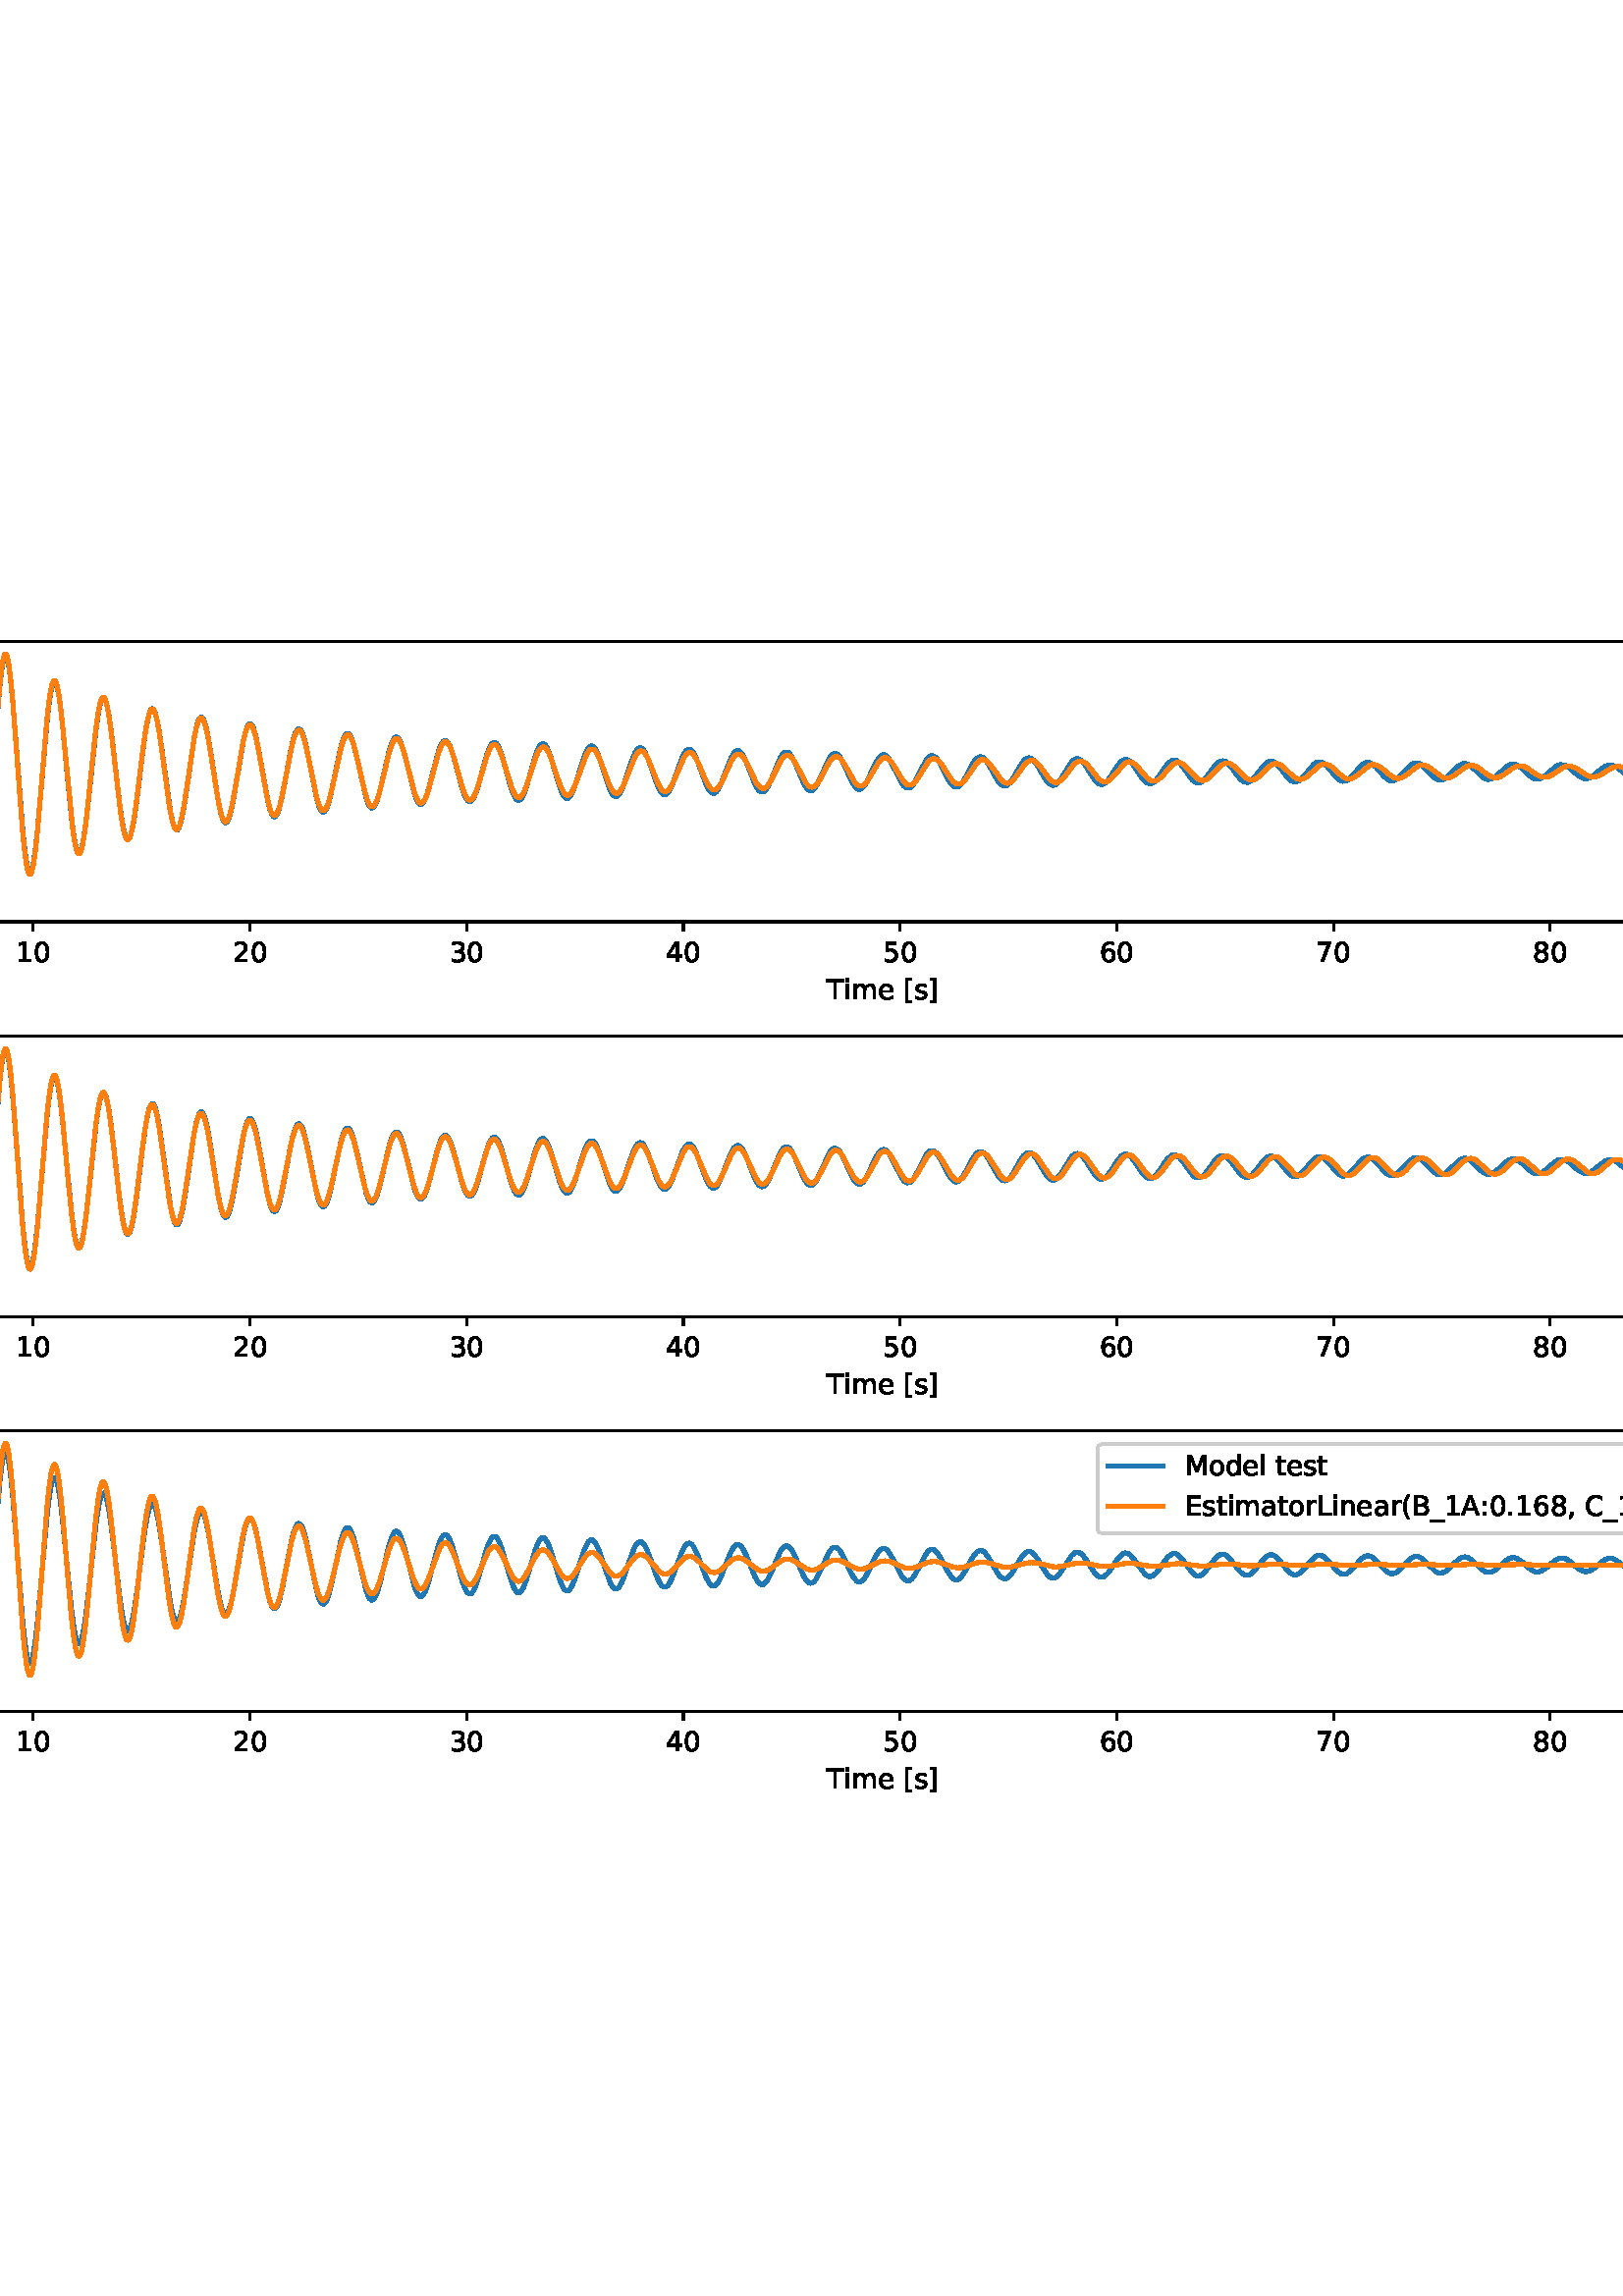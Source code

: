 %!PS-Adobe-3.0 EPSF-3.0
%%Orientation: portrait
%%BoundingBox: -54 173 666 618
%%EndComments
%%BeginProlog
/mpldict 8 dict def
mpldict begin
/m { moveto } bind def
/l { lineto } bind def
/r { rlineto } bind def
/c { curveto } bind def
/cl { closepath } bind def
/box {
m
1 index 0 r
0 exch r
neg 0 r
cl
} bind def
/clipbox {
box
clip
newpath
} bind def
%!PS-Adobe-3.0 Resource-Font
%%Copyright: Copyright (c) 2003 by Bitstream, Inc. All Rights Reserved. Copyright (c) 2006 by Tavmjong Bah. All Rights Reserved. DejaVu changes are in public domain 
25 dict begin
/_d{bind def}bind def
/_m{moveto}_d
/_l{lineto}_d
/_cl{closepath eofill}_d
/_c{curveto}_d
/_sc{7 -1 roll{setcachedevice}{pop pop pop pop pop pop}ifelse}_d
/_e{exec}_d
/FontName /DejaVuSans def
/PaintType 0 def
/FontMatrix[.001 0 0 .001 0 0]def
/FontBBox[-1021 -463 1793 1232]def
/FontType 3 def
/Encoding [ /space /parenleft /parenright /comma /period /zero /one /two /three /four /five /six /seven /eight /nine /colon /A /B /C /E /L /M /T /bracketleft /bracketright /underscore /a /d /e /g /i /l /m /n /o /r /s /t /Phi /minus ] def
/FontInfo 10 dict dup begin
/FamilyName (DejaVu Sans) def
/FullName (DejaVu Sans) def
/Notice (Copyright (c) 2003 by Bitstream, Inc. All Rights Reserved. Copyright (c) 2006 by Tavmjong Bah. All Rights Reserved. DejaVu changes are in public domain ) def
/Weight (Book) def
/Version (Version 2.35) def
/ItalicAngle 0.0 def
/isFixedPitch false def
/UnderlinePosition -130 def
/UnderlineThickness 90 def
end readonly def
/CharStrings 41 dict dup begin
/.notdef 0 def
/space{318 0 0 0 0 0 _sc
}_d
/parenleft{390 0 86 -131 310 759 _sc
310 759 _m
266 683 234 609 213 536 _c
191 463 181 389 181 314 _c
181 238 191 164 213 91 _c
234 17 266 -56 310 -131 _c
232 -131 _l
183 -54 146 20 122 94 _c
98 168 86 241 86 314 _c
86 386 98 459 122 533 _c
146 607 182 682 232 759 _c
310 759 _l
_cl}_d
/parenright{390 0 80 -131 304 759 _sc
80 759 _m
158 759 _l
206 682 243 607 267 533 _c
291 459 304 386 304 314 _c
304 241 291 168 267 94 _c
243 20 206 -54 158 -131 _c
80 -131 _l
123 -56 155 17 177 91 _c
198 164 209 238 209 314 _c
209 389 198 463 177 536 _c
155 609 123 683 80 759 _c
_cl}_d
/comma{318 0 77 -115 220 124 _sc
117 124 _m
220 124 _l
220 40 _l
140 -115 _l
77 -115 _l
117 40 _l
117 124 _l
_cl}_d
/period{318 0 107 0 210 124 _sc
107 124 _m
210 124 _l
210 0 _l
107 0 _l
107 124 _l
_cl}_d
/zero{636 0 66 -13 570 742 _sc
318 664 _m
267 664 229 639 203 589 _c
177 539 165 464 165 364 _c
165 264 177 189 203 139 _c
229 89 267 64 318 64 _c
369 64 407 89 433 139 _c
458 189 471 264 471 364 _c
471 464 458 539 433 589 _c
407 639 369 664 318 664 _c
318 742 _m
399 742 461 709 505 645 _c
548 580 570 486 570 364 _c
570 241 548 147 505 83 _c
461 19 399 -13 318 -13 _c
236 -13 173 19 130 83 _c
87 147 66 241 66 364 _c
66 486 87 580 130 645 _c
173 709 236 742 318 742 _c
_cl}_d
/one{636 0 110 0 544 729 _sc
124 83 _m
285 83 _l
285 639 _l
110 604 _l
110 694 _l
284 729 _l
383 729 _l
383 83 _l
544 83 _l
544 0 _l
124 0 _l
124 83 _l
_cl}_d
/two{{636 0 73 0 536 742 _sc
192 83 _m
536 83 _l
536 0 _l
73 0 _l
73 83 _l
110 121 161 173 226 239 _c
290 304 331 346 348 365 _c
380 400 402 430 414 455 _c
426 479 433 504 433 528 _c
433 566 419 598 392 622 _c
365 646 330 659 286 659 _c
255 659 222 653 188 643 _c
154 632 117 616 78 594 _c
78 694 _l
118 710 155 722 189 730 _c
223 738 255 742 284 742 _c
}_e{359 742 419 723 464 685 _c
509 647 532 597 532 534 _c
532 504 526 475 515 449 _c
504 422 484 390 454 354 _c
446 344 420 317 376 272 _c
332 227 271 164 192 83 _c
_cl}_e}_d
/three{{636 0 76 -13 556 742 _sc
406 393 _m
453 383 490 362 516 330 _c
542 298 556 258 556 212 _c
556 140 531 84 482 45 _c
432 6 362 -13 271 -13 _c
240 -13 208 -10 176 -4 _c
144 1 110 10 76 22 _c
76 117 _l
103 101 133 89 166 81 _c
198 73 232 69 268 69 _c
330 69 377 81 409 105 _c
441 129 458 165 458 212 _c
458 254 443 288 413 312 _c
383 336 341 349 287 349 _c
}_e{202 349 _l
202 430 _l
291 430 _l
339 430 376 439 402 459 _c
428 478 441 506 441 543 _c
441 580 427 609 401 629 _c
374 649 336 659 287 659 _c
260 659 231 656 200 650 _c
169 644 135 635 98 623 _c
98 711 _l
135 721 170 729 203 734 _c
235 739 266 742 296 742 _c
370 742 429 725 473 691 _c
517 657 539 611 539 553 _c
539 513 527 479 504 451 _c
481 423 448 403 406 393 _c
_cl}_e}_d
/four{636 0 49 0 580 729 _sc
378 643 _m
129 254 _l
378 254 _l
378 643 _l
352 729 _m
476 729 _l
476 254 _l
580 254 _l
580 172 _l
476 172 _l
476 0 _l
378 0 _l
378 172 _l
49 172 _l
49 267 _l
352 729 _l
_cl}_d
/five{{636 0 77 -13 549 729 _sc
108 729 _m
495 729 _l
495 646 _l
198 646 _l
198 467 _l
212 472 227 476 241 478 _c
255 480 270 482 284 482 _c
365 482 429 459 477 415 _c
525 370 549 310 549 234 _c
549 155 524 94 475 51 _c
426 8 357 -13 269 -13 _c
238 -13 207 -10 175 -6 _c
143 -1 111 6 77 17 _c
77 116 _l
106 100 136 88 168 80 _c
199 72 232 69 267 69 _c
}_e{323 69 368 83 401 113 _c
433 143 450 183 450 234 _c
450 284 433 324 401 354 _c
368 384 323 399 267 399 _c
241 399 214 396 188 390 _c
162 384 135 375 108 363 _c
108 729 _l
_cl}_e}_d
/six{{636 0 70 -13 573 742 _sc
330 404 _m
286 404 251 388 225 358 _c
199 328 186 286 186 234 _c
186 181 199 139 225 109 _c
251 79 286 64 330 64 _c
374 64 409 79 435 109 _c
461 139 474 181 474 234 _c
474 286 461 328 435 358 _c
409 388 374 404 330 404 _c
526 713 _m
526 623 _l
501 635 476 644 451 650 _c
425 656 400 659 376 659 _c
310 659 260 637 226 593 _c
}_e{192 549 172 482 168 394 _c
187 422 211 444 240 459 _c
269 474 301 482 336 482 _c
409 482 467 459 509 415 _c
551 371 573 310 573 234 _c
573 159 550 99 506 54 _c
462 9 403 -13 330 -13 _c
246 -13 181 19 137 83 _c
92 147 70 241 70 364 _c
70 479 97 571 152 639 _c
206 707 280 742 372 742 _c
396 742 421 739 447 735 _c
472 730 498 723 526 713 _c
_cl}_e}_d
/seven{636 0 82 0 551 729 _sc
82 729 _m
551 729 _l
551 687 _l
286 0 _l
183 0 _l
432 646 _l
82 646 _l
82 729 _l
_cl}_d
/eight{{636 0 68 -13 568 742 _sc
318 346 _m
271 346 234 333 207 308 _c
180 283 167 249 167 205 _c
167 161 180 126 207 101 _c
234 76 271 64 318 64 _c
364 64 401 76 428 102 _c
455 127 469 161 469 205 _c
469 249 455 283 429 308 _c
402 333 365 346 318 346 _c
219 388 _m
177 398 144 418 120 447 _c
96 476 85 511 85 553 _c
85 611 105 657 147 691 _c
188 725 245 742 318 742 _c
}_e{390 742 447 725 489 691 _c
530 657 551 611 551 553 _c
551 511 539 476 515 447 _c
491 418 459 398 417 388 _c
464 377 501 355 528 323 _c
554 291 568 251 568 205 _c
568 134 546 80 503 43 _c
459 5 398 -13 318 -13 _c
237 -13 175 5 132 43 _c
89 80 68 134 68 205 _c
68 251 81 291 108 323 _c
134 355 171 377 219 388 _c
183 544 _m
183 506 194 476 218 455 _c
}_e{242 434 275 424 318 424 _c
360 424 393 434 417 455 _c
441 476 453 506 453 544 _c
453 582 441 611 417 632 _c
393 653 360 664 318 664 _c
275 664 242 653 218 632 _c
194 611 183 582 183 544 _c
_cl}_e}_d
/nine{{636 0 63 -13 566 742 _sc
110 15 _m
110 105 _l
134 93 159 84 185 78 _c
210 72 235 69 260 69 _c
324 69 374 90 408 134 _c
442 178 462 244 468 334 _c
448 306 424 284 396 269 _c
367 254 335 247 300 247 _c
226 247 168 269 126 313 _c
84 357 63 417 63 494 _c
63 568 85 628 129 674 _c
173 719 232 742 306 742 _c
390 742 455 709 499 645 _c
543 580 566 486 566 364 _c
}_e{566 248 538 157 484 89 _c
429 21 356 -13 264 -13 _c
239 -13 214 -10 189 -6 _c
163 -2 137 5 110 15 _c
306 324 _m
350 324 385 339 411 369 _c
437 399 450 441 450 494 _c
450 546 437 588 411 618 _c
385 648 350 664 306 664 _c
262 664 227 648 201 618 _c
175 588 162 546 162 494 _c
162 441 175 399 201 369 _c
227 339 262 324 306 324 _c
_cl}_e}_d
/colon{337 0 117 0 220 517 _sc
117 124 _m
220 124 _l
220 0 _l
117 0 _l
117 124 _l
117 517 _m
220 517 _l
220 393 _l
117 393 _l
117 517 _l
_cl}_d
/A{684 0 8 0 676 729 _sc
342 632 _m
208 269 _l
476 269 _l
342 632 _l
286 729 _m
398 729 _l
676 0 _l
573 0 _l
507 187 _l
178 187 _l
112 0 _l
8 0 _l
286 729 _l
_cl}_d
/B{{686 0 98 0 615 729 _sc
197 348 _m
197 81 _l
355 81 _l
408 81 447 92 473 114 _c
498 136 511 169 511 215 _c
511 260 498 293 473 315 _c
447 337 408 348 355 348 _c
197 348 _l
197 648 _m
197 428 _l
343 428 _l
391 428 426 437 450 455 _c
474 473 486 500 486 538 _c
486 574 474 602 450 620 _c
426 638 391 648 343 648 _c
197 648 _l
98 729 _m
350 729 _l
}_e{425 729 483 713 524 682 _c
564 650 585 606 585 549 _c
585 504 574 468 553 442 _c
532 416 502 399 462 393 _c
510 382 548 360 575 327 _c
601 294 615 253 615 204 _c
615 138 592 88 548 53 _c
504 17 441 0 360 0 _c
98 0 _l
98 729 _l
_cl}_e}_d
/C{{698 0 56 -13 644 742 _sc
644 673 _m
644 569 _l
610 599 575 622 537 638 _c
499 653 460 661 418 661 _c
334 661 270 635 226 584 _c
182 533 160 460 160 364 _c
160 268 182 194 226 143 _c
270 92 334 67 418 67 _c
460 67 499 74 537 90 _c
575 105 610 128 644 159 _c
644 56 _l
609 32 572 15 534 4 _c
496 -7 455 -13 412 -13 _c
302 -13 215 20 151 87 _c
}_e{87 154 56 246 56 364 _c
56 481 87 573 151 641 _c
215 708 302 742 412 742 _c
456 742 497 736 535 725 _c
573 713 610 696 644 673 _c
_cl}_e}_d
/E{632 0 98 0 568 729 _sc
98 729 _m
559 729 _l
559 646 _l
197 646 _l
197 430 _l
544 430 _l
544 347 _l
197 347 _l
197 83 _l
568 83 _l
568 0 _l
98 0 _l
98 729 _l
_cl}_d
/L{557 0 98 0 552 729 _sc
98 729 _m
197 729 _l
197 83 _l
552 83 _l
552 0 _l
98 0 _l
98 729 _l
_cl}_d
/M{863 0 98 0 765 729 _sc
98 729 _m
245 729 _l
431 233 _l
618 729 _l
765 729 _l
765 0 _l
669 0 _l
669 640 _l
481 140 _l
382 140 _l
194 640 _l
194 0 _l
98 0 _l
98 729 _l
_cl}_d
/T{611 0 -2 0 614 729 _sc
-2 729 _m
614 729 _l
614 646 _l
355 646 _l
355 0 _l
256 0 _l
256 646 _l
-2 646 _l
-2 729 _l
_cl}_d
/bracketleft{390 0 86 -131 293 760 _sc
86 760 _m
293 760 _l
293 690 _l
176 690 _l
176 -61 _l
293 -61 _l
293 -131 _l
86 -131 _l
86 760 _l
_cl}_d
/bracketright{390 0 97 -131 304 760 _sc
304 760 _m
304 -131 _l
97 -131 _l
97 -61 _l
214 -61 _l
214 690 _l
97 690 _l
97 760 _l
304 760 _l
_cl}_d
/underscore{500 0 -9 -235 510 -165 _sc
510 -165 _m
510 -235 _l
-9 -235 _l
-9 -165 _l
510 -165 _l
_cl}_d
/a{{613 0 60 -13 522 560 _sc
343 275 _m
270 275 220 266 192 250 _c
164 233 150 205 150 165 _c
150 133 160 107 181 89 _c
202 70 231 61 267 61 _c
317 61 357 78 387 114 _c
417 149 432 196 432 255 _c
432 275 _l
343 275 _l
522 312 _m
522 0 _l
432 0 _l
432 83 _l
411 49 385 25 355 10 _c
325 -5 287 -13 243 -13 _c
187 -13 142 2 109 33 _c
76 64 60 106 60 159 _c
}_e{60 220 80 266 122 298 _c
163 329 224 345 306 345 _c
432 345 _l
432 354 _l
432 395 418 427 391 450 _c
364 472 326 484 277 484 _c
245 484 215 480 185 472 _c
155 464 127 453 100 439 _c
100 522 _l
132 534 164 544 195 550 _c
226 556 256 560 286 560 _c
365 560 424 539 463 498 _c
502 457 522 395 522 312 _c
_cl}_e}_d
/d{{635 0 55 -13 544 760 _sc
454 464 _m
454 760 _l
544 760 _l
544 0 _l
454 0 _l
454 82 _l
435 49 411 25 382 10 _c
353 -5 319 -13 279 -13 _c
213 -13 159 13 117 65 _c
75 117 55 187 55 273 _c
55 359 75 428 117 481 _c
159 533 213 560 279 560 _c
319 560 353 552 382 536 _c
411 520 435 496 454 464 _c
148 273 _m
148 207 161 155 188 117 _c
215 79 253 61 301 61 _c
}_e{348 61 385 79 413 117 _c
440 155 454 207 454 273 _c
454 339 440 390 413 428 _c
385 466 348 485 301 485 _c
253 485 215 466 188 428 _c
161 390 148 339 148 273 _c
_cl}_e}_d
/e{{615 0 55 -13 562 560 _sc
562 296 _m
562 252 _l
149 252 _l
153 190 171 142 205 110 _c
238 78 284 62 344 62 _c
378 62 412 66 444 74 _c
476 82 509 95 541 113 _c
541 28 _l
509 14 476 3 442 -3 _c
408 -9 373 -13 339 -13 _c
251 -13 182 12 131 62 _c
80 112 55 181 55 268 _c
55 357 79 428 127 481 _c
175 533 241 560 323 560 _c
397 560 455 536 498 489 _c
}_e{540 441 562 377 562 296 _c
472 322 _m
471 371 457 410 431 440 _c
404 469 368 484 324 484 _c
274 484 234 469 204 441 _c
174 413 156 373 152 322 _c
472 322 _l
_cl}_e}_d
/g{{635 0 55 -207 544 560 _sc
454 280 _m
454 344 440 395 414 431 _c
387 467 349 485 301 485 _c
253 485 215 467 188 431 _c
161 395 148 344 148 280 _c
148 215 161 165 188 129 _c
215 93 253 75 301 75 _c
349 75 387 93 414 129 _c
440 165 454 215 454 280 _c
544 68 _m
544 -24 523 -93 482 -139 _c
440 -184 377 -207 292 -207 _c
260 -207 231 -204 203 -200 _c
175 -195 147 -188 121 -178 _c
}_e{121 -91 _l
147 -105 173 -115 199 -122 _c
225 -129 251 -133 278 -133 _c
336 -133 380 -117 410 -87 _c
439 -56 454 -10 454 52 _c
454 96 _l
435 64 411 40 382 24 _c
353 8 319 0 279 0 _c
211 0 157 25 116 76 _c
75 127 55 195 55 280 _c
55 364 75 432 116 483 _c
157 534 211 560 279 560 _c
319 560 353 552 382 536 _c
411 520 435 496 454 464 _c
454 547 _l
544 547 _l
}_e{544 68 _l
_cl}_e}_d
/i{278 0 94 0 184 760 _sc
94 547 _m
184 547 _l
184 0 _l
94 0 _l
94 547 _l
94 760 _m
184 760 _l
184 646 _l
94 646 _l
94 760 _l
_cl}_d
/l{278 0 94 0 184 760 _sc
94 760 _m
184 760 _l
184 0 _l
94 0 _l
94 760 _l
_cl}_d
/m{{974 0 91 0 889 560 _sc
520 442 _m
542 482 569 511 600 531 _c
631 550 668 560 711 560 _c
767 560 811 540 842 500 _c
873 460 889 403 889 330 _c
889 0 _l
799 0 _l
799 327 _l
799 379 789 418 771 444 _c
752 469 724 482 686 482 _c
639 482 602 466 575 435 _c
548 404 535 362 535 309 _c
535 0 _l
445 0 _l
445 327 _l
445 379 435 418 417 444 _c
398 469 369 482 331 482 _c
}_e{285 482 248 466 221 435 _c
194 404 181 362 181 309 _c
181 0 _l
91 0 _l
91 547 _l
181 547 _l
181 462 _l
201 495 226 520 255 536 _c
283 552 317 560 357 560 _c
397 560 430 550 458 530 _c
486 510 506 480 520 442 _c
_cl}_e}_d
/n{634 0 91 0 549 560 _sc
549 330 _m
549 0 _l
459 0 _l
459 327 _l
459 379 448 417 428 443 _c
408 469 378 482 338 482 _c
289 482 251 466 223 435 _c
195 404 181 362 181 309 _c
181 0 _l
91 0 _l
91 547 _l
181 547 _l
181 462 _l
202 494 227 519 257 535 _c
286 551 320 560 358 560 _c
420 560 468 540 500 501 _c
532 462 549 405 549 330 _c
_cl}_d
/o{612 0 55 -13 557 560 _sc
306 484 _m
258 484 220 465 192 427 _c
164 389 150 338 150 273 _c
150 207 163 156 191 118 _c
219 80 257 62 306 62 _c
354 62 392 80 420 118 _c
448 156 462 207 462 273 _c
462 337 448 389 420 427 _c
392 465 354 484 306 484 _c
306 560 _m
384 560 445 534 490 484 _c
534 433 557 363 557 273 _c
557 183 534 113 490 63 _c
445 12 384 -13 306 -13 _c
227 -13 165 12 121 63 _c
77 113 55 183 55 273 _c
55 363 77 433 121 484 _c
165 534 227 560 306 560 _c
_cl}_d
/r{411 0 91 0 411 560 _sc
411 463 _m
401 469 390 473 378 476 _c
366 478 353 480 339 480 _c
288 480 249 463 222 430 _c
194 397 181 350 181 288 _c
181 0 _l
91 0 _l
91 547 _l
181 547 _l
181 462 _l
199 495 224 520 254 536 _c
284 552 321 560 365 560 _c
371 560 378 559 386 559 _c
393 558 401 557 411 555 _c
411 463 _l
_cl}_d
/s{{521 0 54 -13 472 560 _sc
443 531 _m
443 446 _l
417 458 391 468 364 475 _c
336 481 308 485 279 485 _c
234 485 200 478 178 464 _c
156 450 145 430 145 403 _c
145 382 153 366 169 354 _c
185 342 217 330 265 320 _c
296 313 _l
360 299 405 279 432 255 _c
458 230 472 195 472 151 _c
472 100 452 60 412 31 _c
372 1 316 -13 246 -13 _c
216 -13 186 -10 154 -5 _c
}_e{122 0 89 8 54 20 _c
54 113 _l
87 95 120 82 152 74 _c
184 65 216 61 248 61 _c
290 61 323 68 346 82 _c
368 96 380 117 380 144 _c
380 168 371 187 355 200 _c
339 213 303 226 247 238 _c
216 245 _l
160 257 119 275 95 299 _c
70 323 58 356 58 399 _c
58 450 76 490 112 518 _c
148 546 200 560 268 560 _c
301 560 332 557 362 552 _c
391 547 418 540 443 531 _c
}_e{_cl}_e}_d
/t{392 0 27 0 368 702 _sc
183 702 _m
183 547 _l
368 547 _l
368 477 _l
183 477 _l
183 180 _l
183 135 189 106 201 94 _c
213 81 238 75 276 75 _c
368 75 _l
368 0 _l
276 0 _l
206 0 158 13 132 39 _c
106 65 93 112 93 180 _c
93 477 _l
27 477 _l
27 547 _l
93 547 _l
93 702 _l
183 702 _l
_cl}_d
/Phi{{787 0 56 0 731 729 _sc
345 569 _m
295 562 255 545 224 517 _c
181 479 160 428 160 364 _c
160 300 181 249 224 211 _c
255 183 295 165 345 159 _c
345 569 _l
443 159 _m
492 165 532 183 564 211 _c
606 249 627 300 627 364 _c
627 428 606 479 564 517 _c
532 545 492 562 443 569 _c
443 159 _l
345 77 _m
265 84 200 109 148 153 _c
86 205 56 275 56 364 _c
56 452 86 522 148 575 _c
}_e{199 619 265 644 345 651 _c
345 729 _l
443 729 _l
443 651 _l
523 643 588 618 639 575 _c
700 522 731 452 731 364 _c
731 276 700 205 639 153 _c
588 109 523 84 443 77 _c
443 0 _l
345 0 _l
345 77 _l
_cl}_e}_d
/minus{838 0 106 272 732 355 _sc
106 355 _m
732 355 _l
732 272 _l
106 272 _l
106 355 _l
_cl}_d
end readonly def

/BuildGlyph
 {exch begin
 CharStrings exch
 2 copy known not{pop /.notdef}if
 true 3 1 roll get exec
 end}_d

/BuildChar {
 1 index /Encoding get exch get
 1 index /BuildGlyph get exec
}_d

FontName currentdict end definefont pop
end
%%EndProlog
mpldict begin
-54 173.503 translate
720 444.994 0 0 clipbox
gsave
0 0 m
720 0 l
720 444.994 l
0 444.994 l
cl
1.000 setgray
fill
grestore
gsave
47.09 330.463 m
708.36 330.463 l
708.36 433.354 l
47.09 433.354 l
cl
1.000 setgray
fill
grestore
0.800 setlinewidth
1 setlinejoin
0 setlinecap
[] 0 setdash
0.000 setgray
gsave
/o {
gsave
newpath
translate
0.8 setlinewidth
1 setlinejoin
0 setlinecap
0 0 m
0 -3.5 l

gsave
0.000 setgray
fill
grestore
stroke
grestore
} bind def
66.16 330.463 o
grestore
/DejaVuSans findfont
10.000 scalefont
setfont
gsave
59.801 315.869 translate
0.0 rotate
0.0 0.0 m /one glyphshow
6.362 0.0 m /zero glyphshow
grestore
gsave
/o {
gsave
newpath
translate
0.8 setlinewidth
1 setlinejoin
0 setlinecap
0 0 m
0 -3.5 l

gsave
0.000 setgray
fill
grestore
stroke
grestore
} bind def
145.621 330.463 o
grestore
gsave
139.262 315.869 translate
0.0 rotate
0.0 0.0 m /two glyphshow
6.362 0.0 m /zero glyphshow
grestore
gsave
/o {
gsave
newpath
translate
0.8 setlinewidth
1 setlinejoin
0 setlinecap
0 0 m
0 -3.5 l

gsave
0.000 setgray
fill
grestore
stroke
grestore
} bind def
225.081 330.463 o
grestore
gsave
218.722 315.869 translate
0.0 rotate
0.0 0.0 m /three glyphshow
6.362 0.0 m /zero glyphshow
grestore
gsave
/o {
gsave
newpath
translate
0.8 setlinewidth
1 setlinejoin
0 setlinecap
0 0 m
0 -3.5 l

gsave
0.000 setgray
fill
grestore
stroke
grestore
} bind def
304.542 330.463 o
grestore
gsave
298.183 315.869 translate
0.0 rotate
0.0 0.0 m /four glyphshow
6.362 0.0 m /zero glyphshow
grestore
gsave
/o {
gsave
newpath
translate
0.8 setlinewidth
1 setlinejoin
0 setlinecap
0 0 m
0 -3.5 l

gsave
0.000 setgray
fill
grestore
stroke
grestore
} bind def
384.002 330.463 o
grestore
gsave
377.643 315.869 translate
0.0 rotate
0.0 0.0 m /five glyphshow
6.362 0.0 m /zero glyphshow
grestore
gsave
/o {
gsave
newpath
translate
0.8 setlinewidth
1 setlinejoin
0 setlinecap
0 0 m
0 -3.5 l

gsave
0.000 setgray
fill
grestore
stroke
grestore
} bind def
463.463 330.463 o
grestore
gsave
457.103 315.869 translate
0.0 rotate
0.0 0.0 m /six glyphshow
6.362 0.0 m /zero glyphshow
grestore
gsave
/o {
gsave
newpath
translate
0.8 setlinewidth
1 setlinejoin
0 setlinecap
0 0 m
0 -3.5 l

gsave
0.000 setgray
fill
grestore
stroke
grestore
} bind def
542.923 330.463 o
grestore
gsave
536.564 315.869 translate
0.0 rotate
0.0 0.0 m /seven glyphshow
6.362 0.0 m /zero glyphshow
grestore
gsave
/o {
gsave
newpath
translate
0.8 setlinewidth
1 setlinejoin
0 setlinecap
0 0 m
0 -3.5 l

gsave
0.000 setgray
fill
grestore
stroke
grestore
} bind def
622.384 330.463 o
grestore
gsave
616.024 315.869 translate
0.0 rotate
0.0 0.0 m /eight glyphshow
6.362 0.0 m /zero glyphshow
grestore
gsave
/o {
gsave
newpath
translate
0.8 setlinewidth
1 setlinejoin
0 setlinecap
0 0 m
0 -3.5 l

gsave
0.000 setgray
fill
grestore
stroke
grestore
} bind def
701.844 330.463 o
grestore
gsave
695.485 315.869 translate
0.0 rotate
0.0 0.0 m /nine glyphshow
6.362 0.0 m /zero glyphshow
grestore
gsave
357.217 302.197 translate
0.0 rotate
0.0 0.0 m /T glyphshow
6.108 0.0 m /i glyphshow
8.887 0.0 m /m glyphshow
18.628 0.0 m /e glyphshow
24.78 0.0 m /space glyphshow
27.959 0.0 m /bracketleft glyphshow
31.86 0.0 m /s glyphshow
37.07 0.0 m /bracketright glyphshow
grestore
gsave
/o {
gsave
newpath
translate
0.8 setlinewidth
1 setlinejoin
0 setlinecap
0 0 m
-3.5 0 l

gsave
0.000 setgray
fill
grestore
stroke
grestore
} bind def
47.09 353.048 o
grestore
gsave
25.356 349.251 translate
0.0 rotate
0.0 0.0 m /minus glyphshow
8.379 0.0 m /five glyphshow
grestore
gsave
/o {
gsave
newpath
translate
0.8 setlinewidth
1 setlinejoin
0 setlinecap
0 0 m
-3.5 0 l

gsave
0.000 setgray
fill
grestore
stroke
grestore
} bind def
47.09 385.55 o
grestore
gsave
33.731 381.753 translate
0.0 rotate
0.0 0.0 m /zero glyphshow
grestore
gsave
/o {
gsave
newpath
translate
0.8 setlinewidth
1 setlinejoin
0 setlinecap
0 0 m
-3.5 0 l

gsave
0.000 setgray
fill
grestore
stroke
grestore
} bind def
47.09 418.051 o
grestore
gsave
33.731 414.254 translate
0.0 rotate
0.0 0.0 m /five glyphshow
grestore
gsave
18.356 362.908 translate
90.0 rotate
/DejaVuSans findfont
10.0 scalefont
setfont
0.0 0.406 moveto
/Phi glyphshow

7.871 0.406 moveto
/space glyphshow

11.05 0.406 moveto
/bracketleft glyphshow

14.951 0.406 moveto
/d glyphshow

21.299 0.406 moveto
/e glyphshow

27.451 0.406 moveto
/g glyphshow

33.799 0.406 moveto
/bracketright glyphshow


grestore
1.500 setlinewidth
2 setlinecap
0.122 0.467 0.706 setrgbcolor
gsave
661.3 102.9 47.09 330.5 clipbox
47.09 335.139 m
47.249 335.204 l
47.567 335.887 l
48.044 338.065 l
48.52 341.542 l
49.156 347.978 l
49.951 358.345 l
51.381 380.642 l
53.129 407.195 l
53.924 416.751 l
54.559 422.503 l
55.195 426.306 l
55.672 427.801 l
55.99 428.159 l
56.148 428.126 l
56.466 427.606 l
56.784 426.599 l
57.261 424.161 l
57.897 419.286 l
58.691 411.063 l
59.804 396.925 l
62.346 363.838 l
63.141 356.265 l
63.777 351.91 l
64.253 349.765 l
64.73 348.66 l
65.048 348.497 l
65.366 348.822 l
65.684 349.602 l
66.161 351.585 l
66.796 355.648 l
67.591 362.636 l
68.703 374.921 l
71.405 405.733 l
72.2 412.233 l
72.835 415.906 l
73.312 417.661 l
73.63 418.278 l
73.948 418.506 l
74.265 418.343 l
74.583 417.758 l
75.06 416.101 l
75.537 413.63 l
76.173 409.21 l
77.126 400.63 l
78.715 383.664 l
80.304 367.868 l
81.099 361.888 l
81.735 358.475 l
82.212 356.785 l
82.529 356.103 l
82.847 355.843 l
83.006 355.81 l
83.324 356.103 l
83.642 356.72 l
84.119 358.313 l
84.754 361.628 l
85.549 367.283 l
86.661 377.196 l
89.363 402.287 l
90.158 407.585 l
90.793 410.543 l
91.27 411.94 l
91.747 412.59 l
92.065 412.623 l
92.382 412.265 l
92.859 411.16 l
93.336 409.34 l
93.972 405.927 l
94.766 400.37 l
95.879 390.977 l
97.945 372.971 l
98.898 366.503 l
99.534 363.383 l
100.011 361.79 l
100.487 360.848 l
100.805 360.62 l
101.123 360.685 l
101.441 361.075 l
101.918 362.213 l
102.553 364.748 l
103.189 368.258 l
104.143 374.953 l
106.209 391.854 l
107.321 399.947 l
108.116 404.4 l
108.751 406.902 l
109.228 408.072 l
109.705 408.592 l
110.023 408.592 l
110.341 408.267 l
110.658 407.682 l
110.976 406.837 l
111.453 405.082 l
112.248 401.02 l
113.36 393.544 l
116.538 370.696 l
117.333 366.99 l
117.969 365.073 l
118.445 364.293 l
118.763 364.098 l
119.081 364.195 l
119.558 364.813 l
120.035 366.048 l
120.67 368.453 l
121.465 372.613 l
122.736 381.031 l
125.12 397.347 l
125.915 401.377 l
126.55 403.717 l
127.186 405.115 l
127.663 405.537 l
127.981 405.505 l
128.458 404.985 l
128.934 403.912 l
129.57 401.702 l
130.365 397.899 l
131.477 391.171 l
133.861 375.668 l
134.814 370.956 l
135.45 368.68 l
136.086 367.315 l
136.404 366.958 l
136.721 366.828 l
137.039 366.925 l
137.516 367.543 l
137.993 368.648 l
138.47 370.208 l
139.264 373.686 l
140.218 379.016 l
143.237 396.957 l
144.032 400.239 l
144.667 402.027 l
145.303 402.969 l
145.621 403.099 l
145.939 403.067 l
146.416 402.547 l
146.892 401.572 l
147.528 399.557 l
148.323 396.112 l
149.435 390.099 l
152.296 374.303 l
153.09 371.345 l
153.726 369.818 l
154.203 369.168 l
154.679 369.005 l
154.997 369.135 l
155.474 369.72 l
155.951 370.76 l
156.587 372.775 l
157.54 376.903 l
158.811 383.663 l
160.56 393.154 l
161.513 397.249 l
162.308 399.654 l
162.784 400.564 l
163.261 401.084 l
163.579 401.149 l
163.897 401.052 l
164.374 400.532 l
164.85 399.589 l
165.486 397.737 l
166.281 394.616 l
167.393 389.189 l
170.095 375.798 l
170.889 373.068 l
171.525 371.605 l
172.002 370.988 l
172.479 370.728 l
172.955 370.923 l
173.432 371.54 l
173.909 372.515 l
174.545 374.4 l
175.339 377.488 l
176.452 382.721 l
178.994 394.649 l
179.789 397.249 l
180.425 398.679 l
180.901 399.329 l
181.378 399.589 l
181.696 399.524 l
182.014 399.297 l
182.332 398.906 l
182.808 397.996 l
183.603 395.754 l
184.874 390.651 l
188.212 375.928 l
189.006 373.75 l
189.642 372.645 l
190.119 372.255 l
190.596 372.255 l
190.913 372.45 l
191.231 372.808 l
191.708 373.62 l
192.344 375.245 l
193.138 377.943 l
194.251 382.623 l
196.635 392.926 l
197.588 395.916 l
198.224 397.249 l
198.701 397.899 l
199.177 398.191 l
199.495 398.191 l
199.813 398.029 l
200.29 397.476 l
200.925 396.274 l
201.879 393.446 l
202.674 390.488 l
206.011 377.163 l
206.806 375.115 l
207.441 374.043 l
207.918 373.62 l
208.236 373.555 l
208.554 373.588 l
209.03 373.945 l
209.666 374.953 l
210.302 376.448 l
211.255 379.47 l
212.845 385.743 l
214.434 391.821 l
215.228 394.259 l
216.023 395.949 l
216.5 396.599 l
216.976 396.924 l
217.453 396.956 l
217.771 396.761 l
218.248 396.274 l
219.042 394.779 l
219.837 392.601 l
221.108 388.116 l
223.492 379.275 l
224.446 376.675 l
225.081 375.473 l
225.558 374.888 l
226.035 374.595 l
226.353 374.563 l
226.83 374.79 l
227.465 375.57 l
227.783 376.123 l
228.419 377.585 l
229.531 381.03 l
231.279 387.498 l
232.71 392.373 l
233.663 394.681 l
234.14 395.493 l
234.617 396.014 l
235.093 396.274 l
235.57 396.209 l
236.047 395.818 l
236.365 395.428 l
237.001 394.258 l
237.954 391.723 l
239.543 386.166 l
240.974 380.965 l
242.086 377.683 l
242.722 376.318 l
243.357 375.407 l
243.834 375.05 l
244.311 375.017 l
244.788 375.277 l
245.423 376.058 l
245.9 376.935 l
247.013 379.958 l
247.966 383.175 l
250.191 391.008 l
251.144 393.576 l
251.78 394.811 l
252.416 395.558 l
252.893 395.753 l
253.21 395.753 l
253.528 395.623 l
253.846 395.363 l
254.482 394.453 l
255.118 393.121 l
255.912 390.943 l
257.183 386.718 l
259.249 379.86 l
260.044 377.845 l
260.839 376.447 l
261.315 375.96 l
261.792 375.765 l
262.11 375.765 l
262.428 375.862 l
263.064 376.48 l
264.017 378.235 l
264.971 380.803 l
266.878 387.01 l
268.308 391.366 l
269.103 393.186 l
269.897 394.421 l
270.374 394.843 l
270.851 394.973 l
271.327 394.876 l
271.804 394.486 l
272.281 393.868 l
272.917 392.666 l
273.87 390.26 l
277.684 378.852 l
278.32 377.617 l
278.956 376.805 l
279.591 376.415 l
280.227 376.48 l
280.704 376.87 l
281.181 377.455 l
281.975 378.95 l
282.929 381.355 l
284.518 386.23 l
286.107 390.78 l
286.902 392.535 l
287.696 393.706 l
288.173 394.096 l
288.65 394.258 l
288.968 394.258 l
289.444 393.998 l
289.921 393.511 l
290.398 392.828 l
291.351 390.845 l
292.464 387.888 l
294.53 381.875 l
295.483 379.567 l
296.278 378.17 l
296.755 377.585 l
297.39 377.162 l
297.867 377.13 l
298.344 377.325 l
298.98 377.942 l
299.456 378.657 l
300.092 379.892 l
300.728 381.387 l
301.681 383.987 l
304.065 390.553 l
305.019 392.438 l
305.654 393.25 l
306.29 393.673 l
306.608 393.738 l
307.085 393.673 l
307.72 393.185 l
308.356 392.308 l
309.468 390.033 l
310.74 386.653 l
312.806 381.062 l
313.759 379.145 l
314.395 378.235 l
315.031 377.715 l
315.507 377.585 l
315.984 377.65 l
316.779 378.267 l
317.415 379.177 l
318.368 381.095 l
320.116 385.677 l
322.023 390.488 l
323.136 392.373 l
323.93 393.088 l
324.407 393.218 l
324.884 393.153 l
325.361 392.86 l
325.837 392.373 l
326.473 391.43 l
327.109 390.195 l
327.903 388.375 l
330.605 381.485 l
331.4 379.892 l
332.194 378.755 l
332.83 378.235 l
333.466 378.072 l
333.783 378.137 l
334.26 378.397 l
334.896 379.047 l
335.69 380.315 l
336.962 383.11 l
340.14 390.683 l
341.094 392.048 l
341.729 392.568 l
342.365 392.73 l
343.001 392.535 l
343.478 392.145 l
344.113 391.365 l
344.749 390.292 l
346.179 387.14 l
348.722 381.16 l
349.675 379.599 l
350.311 378.917 l
351.106 378.559 l
351.741 378.657 l
352.218 378.949 l
352.695 379.437 l
353.331 380.347 l
354.602 382.882 l
358.098 390.552 l
358.893 391.56 l
359.37 391.95 l
359.846 392.145 l
360.323 392.177 l
360.8 392.015 l
361.436 391.527 l
361.912 390.975 l
363.343 388.44 l
364.455 385.97 l
365.885 382.752 l
366.839 380.964 l
367.792 379.697 l
368.587 379.144 l
369.064 379.047 l
369.541 379.144 l
370.017 379.404 l
370.653 380.054 l
371.448 381.192 l
372.878 384.052 l
374.467 387.53 l
375.262 389.122 l
376.374 390.78 l
377.01 391.397 l
377.804 391.755 l
378.44 391.69 l
379.394 390.975 l
380.347 389.707 l
382.095 386.262 l
384.638 381.289 l
385.274 380.412 l
386.068 379.729 l
386.545 379.502 l
387.499 379.599 l
388.293 380.184 l
388.929 380.964 l
390.359 383.467 l
393.379 389.447 l
394.014 390.325 l
394.65 390.975 l
395.445 391.365 l
396.239 391.3 l
396.716 391.04 l
397.511 390.292 l
398.782 388.342 l
401.484 383.012 l
402.914 380.867 l
403.55 380.249 l
404.344 379.859 l
405.139 379.924 l
405.775 380.282 l
406.41 380.932 l
407.205 382.037 l
408.476 384.312 l
410.383 387.984 l
411.178 389.285 l
412.29 390.52 l
413.244 390.975 l
413.721 390.975 l
414.197 390.78 l
414.674 390.52 l
415.31 389.902 l
416.263 388.569 l
419.76 382.362 l
420.713 381.159 l
421.349 380.607 l
421.984 380.314 l
422.62 380.249 l
423.256 380.477 l
424.368 381.484 l
425.163 382.589 l
426.911 385.644 l
427.865 387.367 l
429.136 389.284 l
430.248 390.324 l
431.202 390.617 l
431.838 390.519 l
432.95 389.739 l
434.38 387.822 l
436.605 383.954 l
437.877 382.036 l
438.83 381.029 l
439.784 380.574 l
440.419 380.541 l
441.373 380.996 l
442.167 381.776 l
443.121 383.076 l
446.935 389.122 l
447.889 389.967 l
448.524 390.259 l
449.16 390.292 l
449.478 390.227 l
450.272 389.804 l
451.067 389.057 l
452.179 387.529 l
453.133 386.002 l
455.358 382.556 l
455.994 381.809 l
456.629 381.289 l
457.424 380.899 l
458.06 380.866 l
458.854 381.126 l
460.126 382.264 l
461.238 383.791 l
463.781 387.789 l
465.211 389.382 l
465.847 389.804 l
466.641 390.032 l
467.277 389.934 l
467.754 389.739 l
468.548 389.122 l
469.502 388.017 l
470.296 386.879 l
471.886 384.441 l
472.839 383.076 l
473.952 381.874 l
474.428 381.484 l
475.541 381.094 l
476.177 381.191 l
476.971 381.581 l
477.925 382.459 l
479.355 384.376 l
481.103 387.041 l
482.216 388.504 l
483.805 389.707 l
484.758 389.804 l
485.394 389.609 l
486.347 388.926 l
487.46 387.659 l
491.115 382.589 l
491.751 381.971 l
492.863 381.386 l
493.499 381.354 l
493.976 381.451 l
494.452 381.646 l
495.247 382.264 l
495.883 382.914 l
497.472 385.026 l
499.697 388.049 l
500.809 389.056 l
501.604 389.446 l
502.398 389.511 l
502.875 389.414 l
503.352 389.219 l
504.306 388.504 l
505.418 387.269 l
507.961 383.791 l
509.073 382.589 l
509.709 382.069 l
510.503 381.678 l
511.298 381.613 l
511.775 381.678 l
512.569 382.101 l
513.205 382.589 l
514.476 384.019 l
515.907 385.936 l
517.019 387.366 l
517.973 388.406 l
518.926 389.089 l
519.721 389.316 l
520.198 389.349 l
521.151 389.056 l
522.105 388.374 l
523.376 386.944 l
525.283 384.441 l
526.078 383.466 l
527.349 382.296 l
528.303 381.841 l
529.097 381.776 l
529.892 382.036 l
530.527 382.393 l
531.64 383.433 l
532.593 384.538 l
535.772 388.276 l
536.566 388.796 l
537.202 389.056 l
537.997 389.121 l
538.474 389.056 l
539.427 388.569 l
540.698 387.399 l
544.195 383.238 l
545.625 382.198 l
546.261 382.003 l
547.373 382.101 l
547.85 382.263 l
548.962 383.076 l
550.552 384.831 l
552.935 387.593 l
553.73 388.276 l
554.366 388.666 l
555.319 388.959 l
556.114 388.894 l
557.226 388.373 l
558.656 387.073 l
561.199 384.116 l
562.471 382.913 l
563.742 382.263 l
564.537 382.198 l
565.172 382.296 l
566.126 382.783 l
567.715 384.213 l
569.781 386.586 l
571.211 387.951 l
572.483 388.633 l
573.436 388.731 l
573.913 388.666 l
575.025 388.113 l
575.82 387.496 l
576.615 386.716 l
580.27 383.076 l
581.223 382.588 l
582.336 382.426 l
583.448 382.751 l
583.925 383.011 l
585.832 384.701 l
588.851 387.691 l
590.282 388.438 l
591.235 388.536 l
592.189 388.276 l
593.778 387.203 l
597.115 383.92 l
598.387 383.01 l
599.34 382.685 l
600.771 382.783 l
601.883 383.335 l
602.678 383.953 l
603.949 385.123 l
605.697 386.781 l
607.127 387.821 l
607.763 388.113 l
609.034 388.308 l
610.147 388.016 l
611.895 386.813 l
613.007 385.773 l
614.597 384.278 l
615.868 383.368 l
616.663 382.978 l
617.934 382.815 l
619.046 383.108 l
620.953 384.408 l
622.384 385.74 l
624.927 387.723 l
626.039 388.113 l
627.469 388.015 l
628.105 387.788 l
628.741 387.43 l
629.853 386.618 l
631.283 385.318 l
632.396 384.31 l
634.621 383.075 l
635.574 382.945 l
637.005 383.335 l
637.64 383.693 l
638.594 384.375 l
639.547 385.22 l
642.408 387.463 l
643.838 387.95 l
644.474 387.983 l
645.268 387.885 l
646.699 387.203 l
651.148 383.693 l
651.943 383.335 l
652.579 383.173 l
653.373 383.108 l
654.009 383.205 l
655.598 383.953 l
656.552 384.668 l
659.73 387.17 l
661.478 387.82 l
662.909 387.723 l
663.544 387.495 l
664.339 387.073 l
665.61 386.163 l
668.153 384.213 l
669.424 383.562 l
670.06 383.4 l
670.855 383.302 l
672.603 383.757 l
673.397 384.18 l
674.828 385.188 l
676.576 386.488 l
678.165 387.333 l
678.96 387.56 l
680.708 387.463 l
681.502 387.203 l
682.297 386.78 l
684.204 385.48 l
685.316 384.7 l
686.906 383.855 l
687.859 383.562 l
688.654 383.497 l
689.448 383.595 l
690.243 383.855 l
691.355 384.407 l
693.739 386.0 l
694.534 386.52 l
695.805 387.17 l
697.712 387.462 l
698.348 387.365 l
699.302 387.105 l
704.705 383.92 l
706.612 383.595 l
708.201 384.017 l
708.36 384.082 l
708.36 384.082 l
stroke
grestore
1.000 0.498 0.055 setrgbcolor
gsave
661.3 102.9 47.09 330.5 clipbox
47.09 335.139 m
47.249 335.238 l
47.567 335.91 l
47.885 337.206 l
48.361 340.268 l
48.997 346.257 l
49.792 356.27 l
51.063 375.924 l
52.97 405.748 l
53.924 417.373 l
54.559 423.073 l
55.195 426.866 l
55.672 428.356 l
55.99 428.677 l
56.148 428.634 l
56.466 428.144 l
56.784 427.122 l
57.261 424.633 l
57.897 419.676 l
58.691 411.269 l
59.804 396.709 l
62.187 364.806 l
62.982 356.827 l
63.618 352.095 l
64.095 349.651 l
64.571 348.227 l
64.889 347.863 l
65.048 347.857 l
65.366 348.197 l
65.684 348.997 l
66.161 351.033 l
66.796 355.2 l
67.591 362.405 l
68.703 375.072 l
71.246 404.94 l
72.041 411.796 l
72.676 415.775 l
73.153 417.76 l
73.63 418.837 l
73.948 419.041 l
74.265 418.832 l
74.583 418.212 l
75.06 416.531 l
75.537 413.994 l
76.173 409.423 l
77.126 400.577 l
80.781 363.514 l
81.576 358.69 l
82.053 356.795 l
82.529 355.704 l
82.847 355.437 l
83.165 355.546 l
83.483 356.027 l
83.96 357.433 l
84.436 359.616 l
85.072 363.603 l
85.867 370.002 l
87.297 383.836 l
89.045 400.322 l
89.999 407.12 l
90.634 410.312 l
91.111 411.9 l
91.588 412.747 l
91.906 412.887 l
92.224 412.687 l
92.541 412.15 l
93.018 410.733 l
93.654 407.785 l
94.448 402.628 l
95.561 393.449 l
98.263 370.214 l
99.057 365.333 l
99.693 362.569 l
100.17 361.25 l
100.487 360.751 l
100.805 360.561 l
101.123 360.68 l
101.441 361.106 l
101.918 362.303 l
102.394 364.138 l
103.03 367.483 l
103.984 374.048 l
105.732 388.403 l
107.003 398.173 l
107.957 403.839 l
108.592 406.48 l
109.069 407.773 l
109.546 408.444 l
109.864 408.539 l
110.182 408.35 l
110.499 407.88 l
110.976 406.66 l
111.612 404.132 l
112.407 399.734 l
113.519 391.955 l
116.062 373.274 l
116.856 368.93 l
117.492 366.398 l
117.969 365.125 l
118.445 364.42 l
118.763 364.278 l
119.081 364.4 l
119.399 364.785 l
119.876 365.844 l
120.511 368.093 l
121.306 372.063 l
122.26 378.091 l
125.279 398.361 l
126.074 402.028 l
126.709 404.038 l
127.186 404.944 l
127.504 405.246 l
127.822 405.302 l
128.14 405.112 l
128.458 404.679 l
128.934 403.591 l
129.57 401.382 l
130.365 397.567 l
131.477 390.828 l
134.02 374.742 l
134.814 371.024 l
135.45 368.866 l
135.927 367.794 l
136.404 367.224 l
136.721 367.129 l
137.039 367.261 l
137.357 367.618 l
137.834 368.564 l
138.47 370.546 l
139.264 374.033 l
140.377 380.258 l
143.078 396.138 l
143.873 399.498 l
144.509 401.397 l
144.985 402.304 l
145.462 402.741 l
145.78 402.769 l
146.098 402.584 l
146.575 401.912 l
147.051 400.786 l
147.687 398.636 l
148.482 395.083 l
149.753 388.106 l
151.819 376.637 l
152.772 372.671 l
153.408 370.822 l
153.885 369.915 l
154.362 369.443 l
154.679 369.378 l
154.997 369.515 l
155.474 370.093 l
155.951 371.101 l
156.587 373.054 l
157.381 376.322 l
158.494 381.961 l
160.877 394.371 l
161.672 397.462 l
162.308 399.266 l
162.784 400.173 l
163.261 400.67 l
163.579 400.765 l
163.897 400.67 l
164.215 400.387 l
164.691 399.621 l
165.327 398.007 l
166.122 395.154 l
167.075 390.814 l
170.095 376.203 l
170.889 373.554 l
171.525 372.106 l
172.002 371.462 l
172.479 371.213 l
172.796 371.269 l
173.114 371.501 l
173.591 372.171 l
174.227 373.632 l
175.021 376.266 l
175.975 380.315 l
179.153 394.738 l
179.948 397.137 l
180.584 398.404 l
181.06 398.936 l
181.537 399.095 l
181.855 398.993 l
182.332 398.528 l
182.808 397.702 l
183.444 396.082 l
184.239 393.354 l
185.351 388.636 l
187.735 378.183 l
188.689 375.126 l
189.324 373.73 l
189.801 373.067 l
190.278 372.751 l
190.596 372.739 l
190.913 372.887 l
191.39 373.403 l
191.867 374.257 l
192.503 375.872 l
193.297 378.53 l
194.569 383.753 l
196.635 392.325 l
197.588 395.281 l
198.224 396.655 l
198.701 397.326 l
199.177 397.666 l
199.654 397.665 l
200.131 397.325 l
200.608 396.659 l
201.243 395.302 l
202.038 392.953 l
203.15 388.788 l
205.852 378.266 l
206.647 376.07 l
207.282 374.843 l
207.759 374.274 l
208.236 374.022 l
208.713 374.092 l
209.189 374.478 l
209.666 375.17 l
210.302 376.534 l
211.096 378.846 l
212.209 382.865 l
214.593 391.802 l
215.546 394.434 l
216.182 395.642 l
216.659 396.218 l
217.135 396.495 l
217.612 396.469 l
218.089 396.14 l
218.566 395.516 l
219.201 394.257 l
219.996 392.099 l
221.108 388.313 l
223.651 379.291 l
224.446 377.219 l
225.081 376.029 l
225.717 375.314 l
226.194 375.108 l
226.671 375.195 l
227.147 375.571 l
227.624 376.226 l
228.26 377.494 l
229.054 379.614 l
230.167 383.274 l
232.551 391.351 l
233.504 393.698 l
234.14 394.764 l
234.617 395.266 l
235.093 395.494 l
235.57 395.443 l
236.047 395.115 l
236.524 394.522 l
237.159 393.354 l
237.954 391.371 l
239.066 387.908 l
241.609 379.742 l
242.404 377.887 l
243.04 376.83 l
243.675 376.211 l
244.152 376.052 l
244.629 376.158 l
245.105 376.524 l
245.741 377.396 l
246.377 378.667 l
247.33 381.175 l
248.92 386.204 l
250.35 390.532 l
251.303 392.76 l
251.939 393.803 l
252.575 394.431 l
253.052 394.614 l
253.528 394.545 l
254.005 394.227 l
254.641 393.43 l
255.276 392.245 l
256.23 389.885 l
257.66 385.593 l
259.249 380.932 l
260.203 378.764 l
260.998 377.537 l
261.633 377.002 l
262.11 376.876 l
262.587 376.993 l
263.064 377.35 l
263.699 378.178 l
264.494 379.71 l
265.447 382.11 l
268.944 391.63 l
269.738 392.953 l
270.374 393.6 l
270.851 393.824 l
271.327 393.816 l
271.804 393.576 l
272.281 393.112 l
272.917 392.175 l
273.711 390.559 l
274.824 387.701 l
277.525 380.492 l
278.32 378.994 l
278.956 378.16 l
279.591 377.696 l
280.068 377.605 l
280.545 377.736 l
281.022 378.083 l
281.657 378.863 l
282.452 380.291 l
283.405 382.517 l
286.902 391.212 l
287.696 392.399 l
288.332 392.965 l
288.809 393.148 l
289.286 393.119 l
289.762 392.882 l
290.398 392.25 l
291.034 391.288 l
291.987 389.341 l
293.417 385.756 l
295.166 381.463 l
296.119 379.692 l
296.755 378.872 l
297.39 378.385 l
297.867 378.251 l
298.344 378.321 l
298.821 378.592 l
299.456 379.255 l
300.251 380.51 l
301.205 382.502 l
304.86 390.836 l
305.654 391.9 l
306.29 392.398 l
306.767 392.55 l
307.244 392.505 l
307.72 392.265 l
308.356 391.657 l
309.151 390.484 l
310.104 388.598 l
312.011 384.109 l
313.283 381.39 l
314.236 379.878 l
314.872 379.216 l
315.507 378.87 l
315.984 378.83 l
316.461 378.977 l
317.097 379.455 l
317.732 380.23 l
318.527 381.558 l
319.639 383.892 l
322.182 389.445 l
323.136 390.93 l
323.771 391.591 l
324.407 391.949 l
324.884 392.009 l
325.361 391.889 l
325.996 391.459 l
326.632 390.738 l
327.427 389.484 l
328.539 387.263 l
331.241 381.626 l
332.035 380.446 l
332.83 379.668 l
333.466 379.372 l
333.942 379.35 l
334.419 379.501 l
335.055 379.963 l
335.69 380.701 l
336.485 381.948 l
337.756 384.451 l
339.981 388.962 l
340.935 390.39 l
341.729 391.168 l
342.365 391.479 l
343.001 391.496 l
343.636 391.218 l
344.272 390.659 l
345.067 389.616 l
346.02 387.97 l
349.675 381.161 l
350.47 380.306 l
351.106 379.913 l
351.741 379.801 l
352.377 379.976 l
353.013 380.425 l
353.807 381.333 l
354.761 382.836 l
356.35 385.883 l
357.939 388.785 l
358.893 390.087 l
359.687 390.786 l
360.323 391.053 l
360.959 391.045 l
361.595 390.768 l
362.23 390.235 l
363.025 389.25 l
364.137 387.423 l
367.316 381.826 l
368.11 380.917 l
368.746 380.448 l
369.382 380.234 l
370.017 380.282 l
370.653 380.589 l
371.289 381.142 l
372.083 382.133 l
373.196 383.927 l
376.215 389.065 l
377.01 389.963 l
377.804 390.515 l
378.44 390.682 l
379.076 390.595 l
379.712 390.258 l
380.506 389.512 l
381.46 388.231 l
382.89 385.826 l
384.797 382.665 l
385.751 381.5 l
386.545 380.872 l
387.181 380.629 l
387.816 380.631 l
388.452 380.877 l
389.088 381.354 l
389.882 382.232 l
390.995 383.862 l
394.173 388.874 l
394.968 389.692 l
395.763 390.186 l
396.398 390.322 l
397.034 390.221 l
397.67 389.891 l
398.464 389.182 l
399.418 387.974 l
400.848 385.726 l
402.596 383.016 l
403.55 381.888 l
404.344 381.259 l
404.98 380.996 l
405.616 380.96 l
406.251 381.149 l
406.887 381.554 l
407.682 382.333 l
408.794 383.817 l
412.29 388.87 l
413.085 389.556 l
413.88 389.929 l
414.515 389.985 l
415.151 389.822 l
415.787 389.448 l
416.581 388.713 l
417.694 387.301 l
421.349 382.243 l
422.143 381.619 l
422.938 381.299 l
423.574 381.279 l
424.209 381.471 l
425.004 381.994 l
425.958 382.971 l
427.229 384.681 l
429.613 388.011 l
430.566 388.972 l
431.361 389.482 l
431.996 389.672 l
432.632 389.656 l
433.268 389.437 l
434.062 388.897 l
435.016 387.92 l
436.287 386.242 l
438.671 383.057 l
439.625 382.165 l
440.419 381.708 l
441.055 381.558 l
441.691 381.606 l
442.326 381.848 l
443.121 382.403 l
444.074 383.381 l
445.505 385.242 l
447.412 387.723 l
448.365 388.656 l
449.16 389.17 l
449.955 389.4 l
450.59 389.371 l
451.226 389.154 l
452.021 388.636 l
452.974 387.706 l
454.404 385.92 l
456.47 383.337 l
457.424 382.468 l
458.218 382.007 l
459.013 381.821 l
459.649 381.878 l
460.443 382.204 l
461.238 382.788 l
462.35 383.941 l
466.323 388.488 l
467.118 388.951 l
467.913 389.152 l
468.548 389.111 l
469.343 388.813 l
470.138 388.265 l
471.091 387.343 l
472.68 385.439 l
474.428 383.434 l
475.382 382.637 l
476.177 382.22 l
476.971 382.061 l
477.766 382.174 l
478.56 382.545 l
479.514 383.288 l
480.785 384.642 l
483.646 387.836 l
484.599 388.526 l
485.394 388.849 l
486.189 388.915 l
486.983 388.722 l
487.778 388.287 l
488.731 387.493 l
490.162 385.943 l
492.386 383.526 l
493.34 382.794 l
494.135 382.419 l
494.929 382.287 l
495.724 382.406 l
496.518 382.766 l
497.472 383.477 l
498.743 384.755 l
501.445 387.598 l
502.398 388.276 l
503.193 388.609 l
503.988 388.705 l
504.782 388.559 l
505.577 388.18 l
506.53 387.464 l
507.802 386.208 l
510.345 383.613 l
511.298 382.942 l
512.093 382.605 l
512.887 382.494 l
513.682 382.62 l
514.476 382.973 l
515.43 383.65 l
516.701 384.856 l
519.403 387.507 l
520.357 388.128 l
521.151 388.428 l
521.946 388.504 l
522.74 388.351 l
523.535 387.984 l
524.488 387.303 l
525.919 385.956 l
528.144 383.823 l
529.256 383.081 l
530.051 382.776 l
530.845 382.688 l
531.64 382.821 l
532.435 383.162 l
533.388 383.808 l
534.818 385.103 l
537.202 387.302 l
538.315 387.99 l
539.109 388.258 l
539.904 388.315 l
540.698 388.161 l
541.652 387.713 l
542.764 386.895 l
544.671 385.126 l
546.261 383.777 l
547.214 383.211 l
548.168 382.908 l
548.962 382.879 l
549.757 383.055 l
550.71 383.518 l
551.823 384.333 l
555.955 387.712 l
556.908 388.066 l
557.703 388.149 l
558.498 388.031 l
559.451 387.638 l
560.564 386.897 l
562.312 385.391 l
564.06 383.96 l
565.172 383.335 l
566.126 383.063 l
566.92 383.048 l
567.715 383.226 l
568.668 383.673 l
569.781 384.446 l
573.913 387.603 l
574.866 387.923 l
575.661 387.988 l
576.615 387.818 l
577.568 387.4 l
578.681 386.66 l
582.812 383.585 l
583.766 383.261 l
584.72 383.193 l
585.673 383.384 l
586.627 383.814 l
587.898 384.671 l
591.553 387.353 l
592.507 387.718 l
593.46 387.841 l
594.414 387.712 l
595.367 387.343 l
596.48 386.669 l
598.546 385.083 l
600.135 383.997 l
601.247 383.508 l
602.201 383.333 l
603.154 383.404 l
604.108 383.713 l
605.22 384.324 l
606.968 385.598 l
608.875 386.935 l
609.988 387.46 l
610.941 387.681 l
611.895 387.666 l
612.849 387.415 l
613.961 386.869 l
615.55 385.779 l
617.775 384.238 l
618.888 383.716 l
619.841 383.489 l
620.795 383.491 l
621.748 383.721 l
622.861 384.239 l
624.291 385.174 l
626.834 386.879 l
627.946 387.362 l
628.9 387.559 l
629.853 387.532 l
630.807 387.286 l
631.919 386.762 l
633.508 385.731 l
635.733 384.289 l
636.846 383.809 l
637.799 383.606 l
638.753 383.62 l
639.706 383.846 l
640.819 384.344 l
642.408 385.337 l
644.792 386.825 l
645.904 387.27 l
646.858 387.443 l
647.811 387.407 l
648.765 387.167 l
649.877 386.663 l
651.625 385.583 l
653.691 384.338 l
654.804 383.897 l
655.916 383.707 l
656.87 383.763 l
657.982 384.078 l
659.253 384.701 l
663.544 387.088 l
664.657 387.323 l
665.61 387.313 l
666.723 387.054 l
667.994 386.489 l
670.06 385.256 l
671.808 384.316 l
672.921 383.941 l
674.033 383.809 l
674.987 383.906 l
676.099 384.246 l
677.529 384.954 l
681.026 386.852 l
682.138 387.164 l
683.25 387.231 l
684.363 387.045 l
685.634 386.565 l
687.382 385.613 l
689.607 384.433 l
690.879 384.024 l
691.991 383.911 l
693.104 384.045 l
694.216 384.403 l
695.805 385.19 l
698.666 386.676 l
699.937 387.051 l
701.05 387.137 l
702.162 386.986 l
703.433 386.553 l
705.182 385.669 l
707.565 384.478 l
708.36 384.213 l
708.36 384.213 l
stroke
grestore
0.800 setlinewidth
0 setlinejoin
[] 0 setdash
0.000 setgray
gsave
47.09 330.463 m
47.09 433.354 l
stroke
grestore
gsave
708.36 330.463 m
708.36 433.354 l
stroke
grestore
gsave
47.09 330.463 m
708.36 330.463 l
stroke
grestore
gsave
47.09 433.354 m
708.36 433.354 l
stroke
grestore
gsave
47.09 185.731 m
708.36 185.731 l
708.36 288.623 l
47.09 288.623 l
cl
1.000 setgray
fill
grestore
1 setlinejoin
0 setlinecap
[] 0 setdash
gsave
/o {
gsave
newpath
translate
0.8 setlinewidth
1 setlinejoin
0 setlinecap
0 0 m
0 -3.5 l

gsave
0.000 setgray
fill
grestore
stroke
grestore
} bind def
66.16 185.731 o
grestore
gsave
59.801 171.138 translate
0.0 rotate
0.0 0.0 m /one glyphshow
6.362 0.0 m /zero glyphshow
grestore
gsave
/o {
gsave
newpath
translate
0.8 setlinewidth
1 setlinejoin
0 setlinecap
0 0 m
0 -3.5 l

gsave
0.000 setgray
fill
grestore
stroke
grestore
} bind def
145.621 185.731 o
grestore
gsave
139.262 171.138 translate
0.0 rotate
0.0 0.0 m /two glyphshow
6.362 0.0 m /zero glyphshow
grestore
gsave
/o {
gsave
newpath
translate
0.8 setlinewidth
1 setlinejoin
0 setlinecap
0 0 m
0 -3.5 l

gsave
0.000 setgray
fill
grestore
stroke
grestore
} bind def
225.081 185.731 o
grestore
gsave
218.722 171.138 translate
0.0 rotate
0.0 0.0 m /three glyphshow
6.362 0.0 m /zero glyphshow
grestore
gsave
/o {
gsave
newpath
translate
0.8 setlinewidth
1 setlinejoin
0 setlinecap
0 0 m
0 -3.5 l

gsave
0.000 setgray
fill
grestore
stroke
grestore
} bind def
304.542 185.731 o
grestore
gsave
298.183 171.138 translate
0.0 rotate
0.0 0.0 m /four glyphshow
6.362 0.0 m /zero glyphshow
grestore
gsave
/o {
gsave
newpath
translate
0.8 setlinewidth
1 setlinejoin
0 setlinecap
0 0 m
0 -3.5 l

gsave
0.000 setgray
fill
grestore
stroke
grestore
} bind def
384.002 185.731 o
grestore
gsave
377.643 171.138 translate
0.0 rotate
0.0 0.0 m /five glyphshow
6.362 0.0 m /zero glyphshow
grestore
gsave
/o {
gsave
newpath
translate
0.8 setlinewidth
1 setlinejoin
0 setlinecap
0 0 m
0 -3.5 l

gsave
0.000 setgray
fill
grestore
stroke
grestore
} bind def
463.463 185.731 o
grestore
gsave
457.103 171.138 translate
0.0 rotate
0.0 0.0 m /six glyphshow
6.362 0.0 m /zero glyphshow
grestore
gsave
/o {
gsave
newpath
translate
0.8 setlinewidth
1 setlinejoin
0 setlinecap
0 0 m
0 -3.5 l

gsave
0.000 setgray
fill
grestore
stroke
grestore
} bind def
542.923 185.731 o
grestore
gsave
536.564 171.138 translate
0.0 rotate
0.0 0.0 m /seven glyphshow
6.362 0.0 m /zero glyphshow
grestore
gsave
/o {
gsave
newpath
translate
0.8 setlinewidth
1 setlinejoin
0 setlinecap
0 0 m
0 -3.5 l

gsave
0.000 setgray
fill
grestore
stroke
grestore
} bind def
622.384 185.731 o
grestore
gsave
616.024 171.138 translate
0.0 rotate
0.0 0.0 m /eight glyphshow
6.362 0.0 m /zero glyphshow
grestore
gsave
/o {
gsave
newpath
translate
0.8 setlinewidth
1 setlinejoin
0 setlinecap
0 0 m
0 -3.5 l

gsave
0.000 setgray
fill
grestore
stroke
grestore
} bind def
701.844 185.731 o
grestore
gsave
695.485 171.138 translate
0.0 rotate
0.0 0.0 m /nine glyphshow
6.362 0.0 m /zero glyphshow
grestore
gsave
357.217 157.466 translate
0.0 rotate
0.0 0.0 m /T glyphshow
6.108 0.0 m /i glyphshow
8.887 0.0 m /m glyphshow
18.628 0.0 m /e glyphshow
24.78 0.0 m /space glyphshow
27.959 0.0 m /bracketleft glyphshow
31.86 0.0 m /s glyphshow
37.07 0.0 m /bracketright glyphshow
grestore
gsave
/o {
gsave
newpath
translate
0.8 setlinewidth
1 setlinejoin
0 setlinecap
0 0 m
-3.5 0 l

gsave
0.000 setgray
fill
grestore
stroke
grestore
} bind def
47.09 208.301 o
grestore
gsave
25.356 204.504 translate
0.0 rotate
0.0 0.0 m /minus glyphshow
8.379 0.0 m /five glyphshow
grestore
gsave
/o {
gsave
newpath
translate
0.8 setlinewidth
1 setlinejoin
0 setlinecap
0 0 m
-3.5 0 l

gsave
0.000 setgray
fill
grestore
stroke
grestore
} bind def
47.09 240.773 o
grestore
gsave
33.731 236.976 translate
0.0 rotate
0.0 0.0 m /zero glyphshow
grestore
gsave
/o {
gsave
newpath
translate
0.8 setlinewidth
1 setlinejoin
0 setlinecap
0 0 m
-3.5 0 l

gsave
0.000 setgray
fill
grestore
stroke
grestore
} bind def
47.09 273.245 o
grestore
gsave
33.731 269.448 translate
0.0 rotate
0.0 0.0 m /five glyphshow
grestore
gsave
18.356 218.177 translate
90.0 rotate
/DejaVuSans findfont
10.0 scalefont
setfont
0.0 0.406 moveto
/Phi glyphshow

7.871 0.406 moveto
/space glyphshow

11.05 0.406 moveto
/bracketleft glyphshow

14.951 0.406 moveto
/d glyphshow

21.299 0.406 moveto
/e glyphshow

27.451 0.406 moveto
/g glyphshow

33.799 0.406 moveto
/bracketright glyphshow


grestore
1.500 setlinewidth
2 setlinecap
0.122 0.467 0.706 setrgbcolor
gsave
661.3 102.9 47.09 185.7 clipbox
47.09 190.408 m
47.249 190.473 l
47.567 191.155 l
48.044 193.331 l
48.52 196.805 l
49.156 203.235 l
49.951 213.593 l
51.381 235.869 l
53.129 262.398 l
53.924 271.945 l
54.559 277.693 l
55.195 281.492 l
55.672 282.986 l
55.99 283.343 l
56.148 283.31 l
56.466 282.791 l
56.784 281.784 l
57.261 279.349 l
57.897 274.478 l
58.691 266.263 l
59.804 252.137 l
62.346 219.081 l
63.141 211.515 l
63.777 207.164 l
64.253 205.02 l
64.73 203.916 l
65.048 203.754 l
65.366 204.079 l
65.684 204.858 l
66.161 206.839 l
66.796 210.898 l
67.591 217.879 l
68.703 230.154 l
71.405 260.937 l
72.2 267.431 l
72.835 271.101 l
73.312 272.854 l
73.63 273.471 l
73.948 273.699 l
74.265 273.536 l
74.583 272.952 l
75.06 271.296 l
75.537 268.828 l
76.173 264.412 l
77.126 255.839 l
78.715 238.889 l
80.304 223.107 l
81.099 217.132 l
81.735 213.723 l
82.212 212.034 l
82.529 211.352 l
82.847 211.093 l
83.006 211.06 l
83.324 211.352 l
83.642 211.969 l
84.119 213.56 l
84.754 216.873 l
85.549 222.523 l
86.661 232.427 l
89.363 257.495 l
90.158 262.788 l
90.793 265.743 l
91.27 267.139 l
91.747 267.789 l
92.065 267.821 l
92.382 267.464 l
92.859 266.36 l
93.336 264.541 l
93.972 261.132 l
94.766 255.579 l
95.879 246.195 l
97.945 228.205 l
98.898 221.743 l
99.534 218.626 l
100.011 217.035 l
100.487 216.093 l
100.805 215.866 l
101.123 215.931 l
101.441 216.32 l
101.918 217.457 l
102.553 219.99 l
103.189 223.497 l
104.143 230.186 l
106.209 247.071 l
107.321 255.157 l
108.116 259.605 l
108.751 262.106 l
109.228 263.275 l
109.705 263.794 l
110.023 263.794 l
110.341 263.47 l
110.658 262.885 l
110.976 262.041 l
111.453 260.287 l
112.248 256.228 l
113.36 248.76 l
116.538 225.932 l
117.333 222.23 l
117.969 220.314 l
118.445 219.535 l
118.763 219.34 l
119.081 219.438 l
119.558 220.055 l
120.035 221.288 l
120.67 223.691 l
121.465 227.848 l
122.736 236.258 l
125.12 252.559 l
125.915 256.585 l
126.55 258.923 l
127.186 260.32 l
127.663 260.742 l
127.981 260.709 l
128.458 260.19 l
128.934 259.118 l
129.57 256.91 l
130.365 253.111 l
131.477 246.389 l
133.861 230.9 l
134.814 226.192 l
135.45 223.919 l
136.086 222.555 l
136.404 222.198 l
136.721 222.068 l
137.039 222.165 l
137.516 222.782 l
137.993 223.886 l
138.47 225.445 l
139.264 228.919 l
140.218 234.245 l
143.237 252.169 l
144.032 255.449 l
144.667 257.235 l
145.303 258.176 l
145.621 258.306 l
145.939 258.274 l
146.416 257.754 l
146.892 256.78 l
147.528 254.767 l
148.323 251.325 l
149.435 245.318 l
152.296 229.536 l
153.09 226.581 l
153.726 225.055 l
154.203 224.406 l
154.679 224.243 l
154.997 224.373 l
155.474 224.958 l
155.951 225.997 l
156.587 228.01 l
157.54 232.134 l
158.811 238.888 l
160.56 248.37 l
161.513 252.461 l
162.308 254.864 l
162.784 255.773 l
163.261 256.293 l
163.579 256.358 l
163.897 256.261 l
164.374 255.741 l
164.85 254.799 l
165.486 252.948 l
166.281 249.831 l
167.393 244.408 l
170.095 231.03 l
170.889 228.302 l
171.525 226.841 l
172.002 226.224 l
172.479 225.964 l
172.955 226.159 l
173.432 226.776 l
173.909 227.75 l
174.545 229.633 l
175.339 232.718 l
176.452 237.946 l
178.994 249.863 l
179.789 252.461 l
180.425 253.89 l
180.901 254.539 l
181.378 254.799 l
181.696 254.734 l
182.014 254.507 l
182.332 254.117 l
182.808 253.208 l
183.603 250.967 l
184.874 245.869 l
188.212 231.16 l
189.006 228.984 l
189.642 227.88 l
190.119 227.49 l
190.596 227.49 l
190.913 227.685 l
191.231 228.042 l
191.708 228.854 l
192.344 230.478 l
193.138 233.173 l
194.251 237.849 l
196.635 248.142 l
197.588 251.13 l
198.224 252.461 l
198.701 253.11 l
199.177 253.403 l
199.495 253.403 l
199.813 253.24 l
200.29 252.688 l
200.925 251.487 l
201.879 248.662 l
202.674 245.707 l
206.011 232.393 l
206.806 230.348 l
207.441 229.276 l
207.918 228.854 l
208.236 228.789 l
208.554 228.821 l
209.03 229.179 l
209.666 230.185 l
210.302 231.679 l
211.255 234.699 l
212.845 240.966 l
214.434 247.038 l
215.228 249.474 l
216.023 251.162 l
216.5 251.811 l
216.976 252.136 l
217.453 252.169 l
217.771 251.974 l
218.248 251.487 l
219.042 249.993 l
219.837 247.817 l
221.108 243.336 l
223.492 234.504 l
224.446 231.906 l
225.081 230.705 l
225.558 230.12 l
226.035 229.828 l
226.353 229.795 l
226.83 230.023 l
227.465 230.802 l
227.783 231.354 l
228.419 232.815 l
229.531 236.257 l
231.279 242.719 l
232.71 247.59 l
233.663 249.896 l
234.14 250.707 l
234.617 251.227 l
235.093 251.487 l
235.57 251.422 l
236.047 251.032 l
236.365 250.642 l
237.001 249.473 l
237.954 246.941 l
239.543 241.388 l
240.974 236.192 l
242.086 232.913 l
242.722 231.549 l
243.357 230.64 l
243.834 230.282 l
244.311 230.25 l
244.788 230.51 l
245.423 231.289 l
245.9 232.166 l
247.013 235.186 l
247.966 238.4 l
250.191 246.226 l
251.144 248.791 l
251.78 250.025 l
252.416 250.772 l
252.893 250.967 l
253.21 250.967 l
253.528 250.837 l
253.846 250.577 l
254.482 249.668 l
255.118 248.337 l
255.912 246.161 l
257.183 241.94 l
259.249 235.088 l
260.044 233.075 l
260.839 231.679 l
261.315 231.191 l
261.792 230.997 l
262.11 230.997 l
262.428 231.094 l
263.064 231.711 l
264.017 233.465 l
264.971 236.03 l
266.878 242.232 l
268.308 246.583 l
269.103 248.402 l
269.897 249.636 l
270.374 250.058 l
270.851 250.188 l
271.327 250.09 l
271.804 249.7 l
272.281 249.083 l
272.917 247.882 l
273.87 245.479 l
277.684 234.081 l
278.32 232.847 l
278.956 232.036 l
279.591 231.646 l
280.227 231.711 l
280.704 232.101 l
281.181 232.685 l
281.975 234.179 l
282.929 236.582 l
284.518 241.452 l
286.107 245.999 l
286.902 247.752 l
287.696 248.921 l
288.173 249.311 l
288.65 249.473 l
288.968 249.473 l
289.444 249.213 l
289.921 248.726 l
290.398 248.044 l
291.351 246.063 l
292.464 243.108 l
294.53 237.101 l
295.483 234.796 l
296.278 233.399 l
296.755 232.815 l
297.39 232.393 l
297.867 232.36 l
298.344 232.555 l
298.98 233.172 l
299.456 233.886 l
300.092 235.12 l
300.728 236.614 l
301.681 239.212 l
304.065 245.771 l
305.019 247.654 l
305.654 248.466 l
306.29 248.888 l
306.608 248.953 l
307.085 248.888 l
307.72 248.401 l
308.356 247.525 l
309.468 245.252 l
310.74 241.874 l
312.806 236.289 l
313.759 234.373 l
314.395 233.464 l
315.031 232.945 l
315.507 232.815 l
315.984 232.88 l
316.779 233.497 l
317.415 234.406 l
318.368 236.322 l
320.116 240.9 l
322.023 245.706 l
323.136 247.589 l
323.93 248.304 l
324.407 248.434 l
324.884 248.369 l
325.361 248.076 l
325.837 247.589 l
326.473 246.648 l
327.109 245.414 l
327.903 243.595 l
330.605 236.711 l
331.4 235.12 l
332.194 233.984 l
332.83 233.464 l
333.466 233.302 l
333.783 233.367 l
334.26 233.626 l
334.896 234.276 l
335.69 235.542 l
336.962 238.335 l
340.14 245.901 l
341.094 247.265 l
341.729 247.784 l
342.365 247.946 l
343.001 247.752 l
343.478 247.362 l
344.113 246.583 l
344.749 245.511 l
346.179 242.361 l
348.722 236.386 l
349.675 234.828 l
350.311 234.146 l
351.106 233.789 l
351.741 233.886 l
352.218 234.178 l
352.695 234.665 l
353.331 235.575 l
354.602 238.107 l
358.098 245.771 l
358.893 246.777 l
359.37 247.167 l
359.846 247.362 l
360.323 247.394 l
360.8 247.232 l
361.436 246.745 l
361.912 246.193 l
363.343 243.66 l
364.455 241.192 l
365.885 237.977 l
366.839 236.191 l
367.792 234.925 l
368.587 234.373 l
369.064 234.276 l
369.541 234.373 l
370.017 234.633 l
370.653 235.282 l
371.448 236.419 l
372.878 239.276 l
374.467 242.751 l
375.262 244.342 l
376.374 245.998 l
377.01 246.615 l
377.804 246.972 l
378.44 246.907 l
379.394 246.193 l
380.347 244.926 l
382.095 241.484 l
384.638 236.516 l
385.274 235.639 l
386.068 234.957 l
386.545 234.73 l
387.499 234.828 l
388.293 235.412 l
388.929 236.191 l
390.359 238.692 l
393.379 244.666 l
394.014 245.543 l
394.65 246.193 l
395.445 246.582 l
396.239 246.517 l
396.716 246.258 l
397.511 245.511 l
398.782 243.562 l
401.484 238.237 l
402.914 236.094 l
403.55 235.477 l
404.344 235.087 l
405.139 235.152 l
405.775 235.509 l
406.41 236.159 l
407.205 237.263 l
408.476 239.536 l
410.383 243.205 l
411.178 244.504 l
412.29 245.738 l
413.244 246.193 l
413.721 246.193 l
414.197 245.998 l
414.674 245.738 l
415.31 245.121 l
416.263 243.79 l
419.76 237.587 l
420.713 236.386 l
421.349 235.834 l
421.984 235.542 l
422.62 235.477 l
423.256 235.704 l
424.368 236.711 l
425.163 237.815 l
426.911 240.867 l
427.865 242.588 l
429.136 244.504 l
430.248 245.543 l
431.202 245.835 l
431.838 245.738 l
432.95 244.958 l
434.38 243.043 l
436.605 239.178 l
437.877 237.263 l
438.83 236.256 l
439.784 235.801 l
440.419 235.769 l
441.373 236.223 l
442.167 237.003 l
443.121 238.302 l
446.935 244.341 l
447.889 245.186 l
448.524 245.478 l
449.16 245.51 l
449.478 245.445 l
450.272 245.023 l
451.067 244.276 l
452.179 242.75 l
453.133 241.224 l
455.358 237.782 l
455.994 237.035 l
456.629 236.516 l
457.424 236.126 l
458.06 236.093 l
458.854 236.353 l
460.126 237.49 l
461.238 239.016 l
463.781 243.01 l
465.211 244.601 l
465.847 245.023 l
466.641 245.25 l
467.277 245.153 l
467.754 244.958 l
468.548 244.341 l
469.502 243.237 l
470.296 242.101 l
471.886 239.665 l
472.839 238.301 l
473.952 237.1 l
474.428 236.71 l
475.541 236.321 l
476.177 236.418 l
476.971 236.808 l
477.925 237.684 l
479.355 239.6 l
481.103 242.263 l
482.216 243.724 l
483.805 244.926 l
484.758 245.023 l
485.394 244.828 l
486.347 244.146 l
487.46 242.88 l
491.115 237.814 l
491.751 237.197 l
492.863 236.613 l
493.499 236.58 l
493.976 236.678 l
494.452 236.873 l
495.247 237.489 l
495.883 238.139 l
497.472 240.25 l
499.697 243.269 l
500.809 244.276 l
501.604 244.666 l
502.398 244.731 l
502.875 244.633 l
503.352 244.438 l
504.306 243.724 l
505.418 242.49 l
507.961 239.016 l
509.073 237.814 l
509.709 237.295 l
510.503 236.905 l
511.298 236.84 l
511.775 236.905 l
512.569 237.327 l
513.205 237.814 l
514.476 239.243 l
515.907 241.159 l
517.019 242.587 l
517.973 243.627 l
518.926 244.308 l
519.721 244.536 l
520.198 244.568 l
521.151 244.276 l
522.105 243.594 l
523.376 242.165 l
525.283 239.665 l
526.078 238.691 l
527.349 237.522 l
528.303 237.067 l
529.097 237.002 l
529.892 237.262 l
530.527 237.619 l
531.64 238.658 l
532.593 239.762 l
535.772 243.497 l
536.566 244.016 l
537.202 244.276 l
537.997 244.341 l
538.474 244.276 l
539.427 243.789 l
540.698 242.62 l
544.195 238.463 l
545.625 237.424 l
546.261 237.229 l
547.373 237.327 l
547.85 237.489 l
548.962 238.301 l
550.552 240.054 l
552.935 242.814 l
553.73 243.496 l
554.366 243.886 l
555.319 244.178 l
556.114 244.113 l
557.226 243.594 l
558.656 242.295 l
561.199 239.34 l
562.471 238.138 l
563.742 237.489 l
564.537 237.424 l
565.172 237.521 l
566.126 238.009 l
567.715 239.437 l
569.781 241.808 l
571.211 243.172 l
572.483 243.853 l
573.436 243.951 l
573.913 243.886 l
575.025 243.334 l
575.82 242.717 l
576.615 241.938 l
580.27 238.301 l
581.223 237.814 l
582.336 237.651 l
583.448 237.976 l
583.925 238.236 l
585.832 239.924 l
588.851 242.912 l
590.282 243.659 l
591.235 243.756 l
592.189 243.496 l
593.778 242.425 l
597.115 239.145 l
598.387 238.236 l
599.34 237.911 l
600.771 238.008 l
601.883 238.56 l
602.678 239.177 l
603.949 240.346 l
605.697 242.002 l
607.127 243.041 l
607.763 243.334 l
609.034 243.528 l
610.147 243.236 l
611.895 242.035 l
613.007 240.996 l
614.597 239.502 l
615.868 238.593 l
616.663 238.203 l
617.934 238.041 l
619.046 238.333 l
620.953 239.632 l
622.384 240.963 l
624.927 242.944 l
626.039 243.334 l
627.469 243.236 l
628.105 243.009 l
628.741 242.652 l
629.853 241.84 l
631.283 240.541 l
632.396 239.534 l
634.621 238.3 l
635.574 238.17 l
637.005 238.56 l
637.64 238.917 l
638.594 239.599 l
639.547 240.443 l
642.408 242.684 l
643.838 243.171 l
644.474 243.204 l
645.268 243.106 l
646.699 242.424 l
651.148 238.917 l
651.943 238.56 l
652.579 238.398 l
653.373 238.333 l
654.009 238.43 l
655.598 239.177 l
656.552 239.891 l
659.73 242.392 l
661.478 243.041 l
662.909 242.944 l
663.544 242.716 l
664.339 242.294 l
665.61 241.385 l
668.153 239.437 l
669.424 238.787 l
670.06 238.625 l
670.855 238.527 l
672.603 238.982 l
673.397 239.404 l
674.828 240.411 l
676.576 241.71 l
678.165 242.554 l
678.96 242.781 l
680.708 242.684 l
681.502 242.424 l
682.297 242.002 l
684.204 240.703 l
685.316 239.924 l
686.906 239.079 l
687.859 238.787 l
688.654 238.722 l
689.448 238.82 l
690.243 239.079 l
691.355 239.631 l
693.739 241.222 l
694.534 241.742 l
695.805 242.391 l
697.712 242.684 l
698.348 242.586 l
699.302 242.326 l
704.705 239.144 l
706.612 238.819 l
708.201 239.242 l
708.36 239.306 l
708.36 239.306 l
stroke
grestore
1.000 0.498 0.055 setrgbcolor
gsave
661.3 102.9 47.09 185.7 clipbox
47.09 190.408 m
47.249 190.505 l
47.567 191.166 l
47.885 192.44 l
48.361 195.454 l
48.997 201.364 l
49.792 211.28 l
51.063 230.846 l
53.129 262.902 l
54.083 274.048 l
54.718 279.344 l
55.195 282.045 l
55.672 283.586 l
55.99 283.946 l
56.148 283.923 l
56.466 283.476 l
56.784 282.498 l
57.261 280.073 l
57.897 275.194 l
58.691 266.864 l
59.804 252.362 l
62.187 220.336 l
63.141 210.928 l
63.777 206.532 l
64.253 204.363 l
64.73 203.227 l
65.048 203.056 l
65.366 203.356 l
65.684 204.118 l
66.161 206.1 l
66.796 210.201 l
67.591 217.337 l
68.703 229.95 l
71.246 259.879 l
72.041 266.788 l
72.676 270.82 l
73.153 272.848 l
73.63 273.968 l
73.948 274.2 l
74.265 274.019 l
74.583 273.429 l
75.06 271.792 l
75.537 269.3 l
76.173 264.782 l
77.126 255.993 l
79.033 235.247 l
80.304 222.765 l
81.099 216.793 l
81.735 213.393 l
82.212 211.741 l
82.688 210.901 l
83.006 210.803 l
83.324 211.078 l
83.642 211.723 l
84.119 213.362 l
84.754 216.711 l
85.549 222.48 l
86.661 232.612 l
89.204 256.629 l
89.999 262.135 l
90.634 265.321 l
91.111 266.91 l
91.588 267.765 l
91.906 267.914 l
92.224 267.724 l
92.541 267.198 l
93.018 265.8 l
93.654 262.877 l
94.448 257.762 l
95.561 248.653 l
98.104 226.723 l
98.898 221.603 l
99.534 218.594 l
100.011 217.065 l
100.487 216.207 l
100.805 216.019 l
101.123 216.14 l
101.441 216.565 l
101.918 217.758 l
102.394 219.583 l
103.03 222.905 l
103.984 229.419 l
105.732 243.645 l
107.003 253.303 l
107.957 258.893 l
108.592 261.493 l
109.069 262.761 l
109.546 263.411 l
109.864 263.494 l
110.182 263.297 l
110.499 262.822 l
110.976 261.601 l
111.612 259.084 l
112.407 254.71 l
113.519 246.995 l
116.062 228.558 l
116.856 224.291 l
117.492 221.815 l
117.969 220.578 l
118.445 219.906 l
118.763 219.78 l
119.081 219.916 l
119.399 220.311 l
119.876 221.38 l
120.511 223.633 l
121.306 227.589 l
122.419 234.653 l
125.12 252.688 l
125.915 256.496 l
126.55 258.656 l
127.027 259.696 l
127.504 260.205 l
127.822 260.24 l
128.14 260.032 l
128.458 259.585 l
128.934 258.481 l
129.57 256.261 l
130.365 252.456 l
131.477 245.775 l
134.02 229.953 l
134.814 226.332 l
135.45 224.246 l
135.927 223.223 l
136.404 222.695 l
136.721 222.626 l
137.039 222.781 l
137.357 223.159 l
137.834 224.129 l
138.47 226.129 l
139.264 229.613 l
140.377 235.794 l
142.919 250.631 l
143.714 254.084 l
144.35 256.095 l
144.826 257.099 l
145.303 257.645 l
145.621 257.748 l
145.939 257.641 l
146.257 257.327 l
146.733 256.472 l
147.369 254.659 l
148.164 251.455 l
149.276 245.726 l
151.978 231.04 l
152.772 227.922 l
153.408 226.153 l
153.885 225.302 l
154.362 224.882 l
154.679 224.849 l
154.997 225.013 l
155.474 225.628 l
155.951 226.665 l
156.587 228.645 l
157.381 231.923 l
158.652 238.38 l
160.718 249.014 l
161.672 252.696 l
162.308 254.418 l
162.784 255.267 l
163.261 255.709 l
163.579 255.771 l
163.897 255.645 l
164.374 255.11 l
164.85 254.178 l
165.486 252.369 l
166.281 249.335 l
167.393 244.093 l
169.777 232.561 l
170.572 229.686 l
171.207 228.006 l
171.843 226.967 l
172.32 226.64 l
172.638 226.642 l
172.955 226.819 l
173.432 227.406 l
173.909 228.362 l
174.545 230.162 l
175.339 233.124 l
176.611 238.91 l
178.677 248.336 l
179.63 251.567 l
180.266 253.057 l
180.743 253.773 l
181.219 254.123 l
181.537 254.151 l
181.855 254.013 l
182.332 253.502 l
182.808 252.635 l
183.444 250.973 l
184.239 248.212 l
185.51 242.773 l
187.576 233.799 l
188.53 230.681 l
189.165 229.224 l
189.642 228.508 l
190.119 228.133 l
190.437 228.079 l
190.755 228.183 l
191.231 228.631 l
191.708 229.42 l
192.344 230.955 l
193.138 233.527 l
194.251 237.969 l
196.635 247.773 l
197.429 250.22 l
198.065 251.647 l
198.701 252.534 l
199.177 252.816 l
199.495 252.817 l
199.972 252.535 l
200.449 251.926 l
201.084 250.639 l
201.879 248.368 l
202.991 244.285 l
205.693 233.767 l
206.488 231.523 l
207.123 230.243 l
207.6 229.627 l
208.077 229.326 l
208.554 229.346 l
209.03 229.684 l
209.507 230.328 l
210.143 231.631 l
210.937 233.877 l
212.05 237.838 l
214.593 247.29 l
215.387 249.471 l
216.023 250.728 l
216.659 251.485 l
217.135 251.704 l
217.612 251.62 l
218.089 251.235 l
218.566 250.558 l
219.201 249.238 l
219.996 247.015 l
221.108 243.179 l
223.492 234.706 l
224.446 232.236 l
225.081 231.114 l
225.558 230.587 l
226.035 230.343 l
226.512 230.39 l
226.988 230.727 l
227.465 231.345 l
228.101 232.574 l
228.896 234.657 l
230.008 238.291 l
232.551 246.876 l
233.345 248.825 l
233.981 249.935 l
234.617 250.589 l
235.093 250.761 l
235.57 250.652 l
236.047 250.267 l
236.683 249.345 l
237.318 248.006 l
238.272 245.369 l
239.861 240.07 l
241.291 235.513 l
242.245 233.171 l
242.881 232.072 l
243.516 231.407 l
243.993 231.215 l
244.47 231.292 l
244.947 231.632 l
245.582 232.476 l
246.218 233.726 l
247.171 236.219 l
248.761 241.277 l
250.35 246.099 l
251.303 248.265 l
251.939 249.251 l
252.575 249.811 l
253.052 249.937 l
253.528 249.809 l
254.005 249.43 l
254.641 248.553 l
255.435 246.926 l
256.389 244.375 l
259.885 234.303 l
260.68 232.908 l
261.315 232.232 l
261.792 232.001 l
262.269 232.014 l
262.746 232.271 l
263.222 232.767 l
263.858 233.771 l
264.653 235.498 l
265.765 238.538 l
268.308 245.817 l
269.261 247.771 l
269.897 248.646 l
270.533 249.131 l
271.01 249.224 l
271.486 249.079 l
271.963 248.701 l
272.599 247.857 l
273.393 246.324 l
274.347 243.948 l
277.684 235.004 l
278.479 233.648 l
279.115 232.957 l
279.591 232.694 l
280.068 232.658 l
280.545 232.849 l
281.022 233.261 l
281.657 234.129 l
282.452 235.664 l
283.564 238.427 l
286.425 245.899 l
287.22 247.334 l
287.855 248.116 l
288.491 248.53 l
288.968 248.588 l
289.444 248.429 l
289.921 248.057 l
290.557 247.251 l
291.351 245.8 l
292.464 243.165 l
295.324 235.939 l
296.119 234.527 l
296.755 233.748 l
297.39 233.319 l
297.867 233.239 l
298.344 233.368 l
298.821 233.703 l
299.456 234.455 l
300.251 235.827 l
301.205 237.95 l
304.542 245.936 l
305.337 247.147 l
305.972 247.761 l
306.449 247.995 l
306.926 248.028 l
307.402 247.858 l
308.038 247.324 l
308.674 246.467 l
309.468 245.014 l
310.581 242.477 l
313.124 236.475 l
314.077 234.889 l
314.713 234.19 l
315.349 233.817 l
315.825 233.764 l
316.302 233.909 l
316.938 234.398 l
317.573 235.199 l
318.368 236.576 l
319.48 239.006 l
322.182 245.12 l
322.977 246.386 l
323.612 247.087 l
324.248 247.472 l
324.725 247.542 l
325.202 247.423 l
325.837 246.979 l
326.473 246.23 l
327.268 244.923 l
328.38 242.595 l
331.082 236.664 l
332.035 235.213 l
332.671 234.586 l
333.307 234.269 l
333.783 234.242 l
334.26 234.395 l
334.896 234.875 l
335.531 235.646 l
336.326 236.959 l
337.597 239.599 l
339.822 244.369 l
340.776 245.886 l
341.57 246.715 l
342.206 247.048 l
342.683 247.095 l
343.16 246.966 l
343.795 246.525 l
344.431 245.799 l
345.226 244.553 l
346.338 242.359 l
349.04 236.835 l
349.834 235.694 l
350.629 234.948 l
351.265 234.674 l
351.741 234.667 l
352.377 234.924 l
353.013 235.471 l
353.807 236.513 l
354.761 238.18 l
358.575 245.43 l
359.37 246.262 l
360.005 246.622 l
360.641 246.69 l
361.277 246.464 l
361.912 245.959 l
362.707 244.974 l
363.66 243.379 l
365.568 239.566 l
366.839 237.245 l
367.792 235.947 l
368.428 235.376 l
369.064 235.076 l
369.699 235.058 l
370.335 235.322 l
370.971 235.854 l
371.765 236.856 l
372.719 238.443 l
376.374 245.019 l
377.169 245.847 l
377.804 246.226 l
378.44 246.336 l
379.076 246.172 l
379.712 245.74 l
380.506 244.857 l
381.46 243.397 l
383.049 240.439 l
384.638 237.613 l
385.592 236.347 l
386.386 235.667 l
387.022 235.406 l
387.658 235.41 l
388.293 235.681 l
388.929 236.205 l
389.724 237.17 l
390.836 238.955 l
394.014 244.437 l
394.809 245.327 l
395.445 245.787 l
396.08 245.998 l
396.716 245.948 l
397.352 245.642 l
397.987 245.096 l
398.782 244.121 l
399.894 242.351 l
402.914 237.283 l
403.709 236.398 l
404.503 235.853 l
405.139 235.691 l
405.775 235.783 l
406.41 236.12 l
407.205 236.859 l
408.158 238.135 l
409.589 240.527 l
411.496 243.666 l
412.449 244.824 l
413.244 245.445 l
413.88 245.681 l
414.515 245.674 l
415.151 245.426 l
415.787 244.948 l
416.581 244.064 l
417.694 242.428 l
420.872 237.412 l
421.667 236.598 l
422.461 236.11 l
423.097 235.977 l
423.733 236.082 l
424.368 236.419 l
425.163 237.141 l
426.116 238.365 l
427.547 240.633 l
429.295 243.366 l
430.248 244.498 l
431.043 245.126 l
431.679 245.387 l
432.314 245.42 l
432.95 245.221 l
433.586 244.802 l
434.38 244.004 l
435.493 242.493 l
438.989 237.363 l
439.784 236.671 l
440.419 236.345 l
441.055 236.239 l
441.691 236.36 l
442.326 236.698 l
443.121 237.399 l
444.074 238.572 l
445.664 240.978 l
447.253 243.295 l
448.206 244.347 l
449.001 244.921 l
449.637 245.149 l
450.272 245.158 l
450.908 244.952 l
451.703 244.407 l
452.497 243.584 l
453.61 242.089 l
456.629 237.82 l
457.583 236.959 l
458.377 236.566 l
459.013 236.485 l
459.649 236.615 l
460.284 236.951 l
461.079 237.634 l
462.033 238.764 l
463.781 241.284 l
465.211 243.229 l
466.164 244.205 l
466.959 244.727 l
467.595 244.925 l
468.23 244.919 l
468.866 244.706 l
469.661 244.168 l
470.614 243.186 l
471.886 241.494 l
474.269 238.258 l
475.223 237.346 l
476.018 236.876 l
476.653 236.715 l
477.289 236.756 l
477.925 236.997 l
478.719 237.558 l
479.673 238.548 l
481.103 240.443 l
483.169 243.164 l
484.123 244.071 l
484.917 244.548 l
485.553 244.72 l
486.189 244.695 l
486.824 244.475 l
487.619 243.947 l
488.572 242.999 l
490.003 241.164 l
492.069 238.499 l
493.022 237.598 l
493.817 237.115 l
494.611 236.918 l
495.247 236.975 l
496.042 237.307 l
496.836 237.906 l
497.79 238.909 l
499.538 241.171 l
501.127 243.102 l
502.081 243.946 l
502.875 244.379 l
503.67 244.532 l
504.306 244.447 l
505.1 244.086 l
505.895 243.47 l
507.007 242.275 l
510.662 237.961 l
511.457 237.421 l
512.252 237.142 l
512.887 237.119 l
513.682 237.345 l
514.476 237.836 l
515.43 238.717 l
516.86 240.415 l
518.926 242.884 l
519.88 243.717 l
520.674 244.162 l
521.469 244.345 l
522.105 244.292 l
522.899 243.981 l
523.694 243.424 l
524.806 242.319 l
528.779 237.937 l
529.574 237.487 l
530.369 237.291 l
531.163 237.366 l
531.958 237.704 l
532.752 238.275 l
533.865 239.383 l
537.52 243.385 l
538.474 243.958 l
539.268 244.164 l
540.063 244.108 l
540.857 243.796 l
541.652 243.252 l
542.764 242.184 l
546.578 238.144 l
547.373 237.686 l
548.168 237.469 l
548.962 237.506 l
549.757 237.794 l
550.552 238.312 l
551.664 239.341 l
555.637 243.411 l
556.432 243.828 l
557.226 244.008 l
558.021 243.939 l
558.815 243.624 l
559.769 242.96 l
560.881 241.893 l
564.219 238.456 l
565.172 237.876 l
565.967 237.636 l
566.761 237.639 l
567.556 237.885 l
568.351 238.353 l
569.463 239.306 l
571.37 241.342 l
572.8 242.742 l
573.754 243.416 l
574.549 243.756 l
575.343 243.864 l
576.138 243.732 l
576.932 243.372 l
577.886 242.683 l
579.157 241.455 l
581.859 238.763 l
582.812 238.133 l
583.607 237.83 l
584.402 237.757 l
585.196 237.917 l
585.991 238.295 l
586.944 238.997 l
588.375 240.381 l
590.6 242.568 l
591.712 243.326 l
592.507 243.634 l
593.301 243.72 l
594.096 243.58 l
594.89 243.224 l
595.844 242.55 l
597.274 241.208 l
599.658 238.933 l
600.612 238.304 l
601.565 237.952 l
602.36 237.897 l
603.154 238.064 l
603.949 238.44 l
604.902 239.124 l
606.333 240.454 l
608.558 242.532 l
609.67 243.238 l
610.624 243.549 l
611.418 243.574 l
612.213 243.382 l
613.166 242.888 l
614.279 242.025 l
618.411 238.468 l
619.364 238.099 l
620.159 238.019 l
620.953 238.152 l
621.907 238.577 l
623.019 239.37 l
624.768 240.977 l
626.516 242.494 l
627.628 243.155 l
628.582 243.436 l
629.376 243.444 l
630.171 243.245 l
631.124 242.76 l
632.237 241.923 l
636.21 238.622 l
637.163 238.241 l
637.958 238.139 l
638.753 238.24 l
639.706 238.616 l
640.819 239.351 l
642.408 240.729 l
644.315 242.347 l
645.427 243.007 l
646.381 243.304 l
647.175 243.338 l
647.97 243.174 l
648.924 242.735 l
650.036 241.955 l
654.327 238.61 l
655.28 238.305 l
656.075 238.259 l
656.87 238.407 l
657.823 238.824 l
658.936 239.575 l
661.002 241.331 l
662.432 242.423 l
663.544 242.997 l
664.498 243.224 l
665.292 243.205 l
666.246 242.934 l
667.199 242.426 l
668.471 241.481 l
671.49 239.091 l
672.603 238.558 l
673.556 238.365 l
674.351 238.409 l
675.304 238.702 l
676.417 239.327 l
677.847 240.428 l
680.231 242.289 l
681.343 242.865 l
682.297 243.11 l
683.25 243.093 l
684.204 242.821 l
685.316 242.221 l
686.747 241.151 l
689.289 239.222 l
690.402 238.684 l
691.355 238.474 l
692.309 238.519 l
693.263 238.812 l
694.375 239.424 l
695.964 240.615 l
698.189 242.26 l
699.302 242.799 l
700.255 243.018 l
701.209 242.989 l
702.162 242.714 l
703.275 242.125 l
704.864 240.968 l
707.089 239.347 l
708.201 238.807 l
708.36 238.753 l
708.36 238.753 l
stroke
grestore
0.800 setlinewidth
0 setlinejoin
[] 0 setdash
0.000 setgray
gsave
47.09 185.731 m
47.09 288.623 l
stroke
grestore
gsave
708.36 185.731 m
708.36 288.623 l
stroke
grestore
gsave
47.09 185.731 m
708.36 185.731 l
stroke
grestore
gsave
47.09 288.623 m
708.36 288.623 l
stroke
grestore
gsave
47.09 41 m
708.36 41 l
708.36 143.891 l
47.09 143.891 l
cl
1.000 setgray
fill
grestore
1 setlinejoin
0 setlinecap
[] 0 setdash
gsave
/o {
gsave
newpath
translate
0.8 setlinewidth
1 setlinejoin
0 setlinecap
0 0 m
0 -3.5 l

gsave
0.000 setgray
fill
grestore
stroke
grestore
} bind def
66.16 41 o
grestore
gsave
59.801 26.406 translate
0.0 rotate
0.0 0.0 m /one glyphshow
6.362 0.0 m /zero glyphshow
grestore
gsave
/o {
gsave
newpath
translate
0.8 setlinewidth
1 setlinejoin
0 setlinecap
0 0 m
0 -3.5 l

gsave
0.000 setgray
fill
grestore
stroke
grestore
} bind def
145.621 41 o
grestore
gsave
139.262 26.406 translate
0.0 rotate
0.0 0.0 m /two glyphshow
6.362 0.0 m /zero glyphshow
grestore
gsave
/o {
gsave
newpath
translate
0.8 setlinewidth
1 setlinejoin
0 setlinecap
0 0 m
0 -3.5 l

gsave
0.000 setgray
fill
grestore
stroke
grestore
} bind def
225.081 41 o
grestore
gsave
218.722 26.406 translate
0.0 rotate
0.0 0.0 m /three glyphshow
6.362 0.0 m /zero glyphshow
grestore
gsave
/o {
gsave
newpath
translate
0.8 setlinewidth
1 setlinejoin
0 setlinecap
0 0 m
0 -3.5 l

gsave
0.000 setgray
fill
grestore
stroke
grestore
} bind def
304.542 41 o
grestore
gsave
298.183 26.406 translate
0.0 rotate
0.0 0.0 m /four glyphshow
6.362 0.0 m /zero glyphshow
grestore
gsave
/o {
gsave
newpath
translate
0.8 setlinewidth
1 setlinejoin
0 setlinecap
0 0 m
0 -3.5 l

gsave
0.000 setgray
fill
grestore
stroke
grestore
} bind def
384.002 41 o
grestore
gsave
377.643 26.406 translate
0.0 rotate
0.0 0.0 m /five glyphshow
6.362 0.0 m /zero glyphshow
grestore
gsave
/o {
gsave
newpath
translate
0.8 setlinewidth
1 setlinejoin
0 setlinecap
0 0 m
0 -3.5 l

gsave
0.000 setgray
fill
grestore
stroke
grestore
} bind def
463.463 41 o
grestore
gsave
457.103 26.406 translate
0.0 rotate
0.0 0.0 m /six glyphshow
6.362 0.0 m /zero glyphshow
grestore
gsave
/o {
gsave
newpath
translate
0.8 setlinewidth
1 setlinejoin
0 setlinecap
0 0 m
0 -3.5 l

gsave
0.000 setgray
fill
grestore
stroke
grestore
} bind def
542.923 41 o
grestore
gsave
536.564 26.406 translate
0.0 rotate
0.0 0.0 m /seven glyphshow
6.362 0.0 m /zero glyphshow
grestore
gsave
/o {
gsave
newpath
translate
0.8 setlinewidth
1 setlinejoin
0 setlinecap
0 0 m
0 -3.5 l

gsave
0.000 setgray
fill
grestore
stroke
grestore
} bind def
622.384 41 o
grestore
gsave
616.024 26.406 translate
0.0 rotate
0.0 0.0 m /eight glyphshow
6.362 0.0 m /zero glyphshow
grestore
gsave
/o {
gsave
newpath
translate
0.8 setlinewidth
1 setlinejoin
0 setlinecap
0 0 m
0 -3.5 l

gsave
0.000 setgray
fill
grestore
stroke
grestore
} bind def
701.844 41 o
grestore
gsave
695.485 26.406 translate
0.0 rotate
0.0 0.0 m /nine glyphshow
6.362 0.0 m /zero glyphshow
grestore
gsave
357.217 12.734 translate
0.0 rotate
0.0 0.0 m /T glyphshow
6.108 0.0 m /i glyphshow
8.887 0.0 m /m glyphshow
18.628 0.0 m /e glyphshow
24.78 0.0 m /space glyphshow
27.959 0.0 m /bracketleft glyphshow
31.86 0.0 m /s glyphshow
37.07 0.0 m /bracketright glyphshow
grestore
gsave
/o {
gsave
newpath
translate
0.8 setlinewidth
1 setlinejoin
0 setlinecap
0 0 m
-3.5 0 l

gsave
0.000 setgray
fill
grestore
stroke
grestore
} bind def
47.09 63.077 o
grestore
gsave
25.356 59.28 translate
0.0 rotate
0.0 0.0 m /minus glyphshow
8.379 0.0 m /five glyphshow
grestore
gsave
/o {
gsave
newpath
translate
0.8 setlinewidth
1 setlinejoin
0 setlinecap
0 0 m
-3.5 0 l

gsave
0.000 setgray
fill
grestore
stroke
grestore
} bind def
47.09 94.656 o
grestore
gsave
33.731 90.859 translate
0.0 rotate
0.0 0.0 m /zero glyphshow
grestore
gsave
/o {
gsave
newpath
translate
0.8 setlinewidth
1 setlinejoin
0 setlinecap
0 0 m
-3.5 0 l

gsave
0.000 setgray
fill
grestore
stroke
grestore
} bind def
47.09 126.235 o
grestore
gsave
33.731 122.438 translate
0.0 rotate
0.0 0.0 m /five glyphshow
grestore
gsave
18.356 73.446 translate
90.0 rotate
/DejaVuSans findfont
10.0 scalefont
setfont
0.0 0.406 moveto
/Phi glyphshow

7.871 0.406 moveto
/space glyphshow

11.05 0.406 moveto
/bracketleft glyphshow

14.951 0.406 moveto
/d glyphshow

21.299 0.406 moveto
/e glyphshow

27.451 0.406 moveto
/g glyphshow

33.799 0.406 moveto
/bracketright glyphshow


grestore
1.500 setlinewidth
2 setlinecap
0.122 0.467 0.706 setrgbcolor
gsave
661.3 102.9 47.09 41 clipbox
47.09 45.677 m
47.249 45.74 l
47.567 46.403 l
48.044 48.519 l
48.52 51.898 l
49.156 58.15 l
49.951 68.224 l
51.381 89.887 l
53.129 115.687 l
53.924 124.971 l
54.559 130.561 l
55.195 134.255 l
55.672 135.708 l
55.99 136.055 l
56.148 136.024 l
56.466 135.518 l
56.784 134.539 l
57.261 132.171 l
57.897 127.434 l
58.691 119.445 l
59.804 105.708 l
62.346 73.561 l
63.141 66.203 l
63.777 61.971 l
64.253 59.887 l
64.73 58.814 l
65.048 58.656 l
65.366 58.971 l
65.684 59.729 l
66.161 61.656 l
66.796 65.603 l
67.591 72.392 l
68.703 84.329 l
71.405 114.266 l
72.2 120.582 l
72.835 124.15 l
73.312 125.855 l
73.63 126.455 l
73.948 126.676 l
74.265 126.518 l
74.583 125.95 l
75.06 124.339 l
75.537 121.939 l
76.173 117.645 l
77.126 109.308 l
78.715 92.824 l
80.304 77.476 l
81.099 71.666 l
81.735 68.35 l
82.212 66.708 l
82.529 66.045 l
82.847 65.792 l
83.006 65.761 l
83.324 66.045 l
83.642 66.645 l
84.119 68.192 l
84.754 71.413 l
85.549 76.908 l
86.661 86.54 l
89.363 110.918 l
90.158 116.066 l
90.793 118.939 l
91.27 120.297 l
91.747 120.929 l
92.065 120.96 l
92.382 120.613 l
92.859 119.539 l
93.336 117.771 l
93.972 114.455 l
94.766 109.055 l
95.879 99.929 l
97.945 82.434 l
98.898 76.15 l
99.534 73.118 l
100.011 71.571 l
100.487 70.655 l
100.805 70.434 l
101.123 70.497 l
101.441 70.876 l
101.918 71.982 l
102.553 74.445 l
103.189 77.855 l
104.143 84.361 l
106.209 100.781 l
107.321 108.645 l
108.116 112.971 l
108.751 115.402 l
109.228 116.539 l
109.705 117.044 l
110.023 117.044 l
110.341 116.729 l
110.658 116.16 l
110.976 115.339 l
111.453 113.634 l
112.248 109.687 l
113.36 102.424 l
116.538 80.224 l
117.333 76.624 l
117.969 74.76 l
118.445 74.003 l
118.763 73.813 l
119.081 73.908 l
119.558 74.508 l
120.035 75.708 l
120.67 78.045 l
121.465 82.087 l
122.736 90.266 l
125.12 106.118 l
125.915 110.034 l
126.55 112.308 l
127.186 113.665 l
127.663 114.076 l
127.981 114.044 l
128.458 113.539 l
128.934 112.497 l
129.57 110.35 l
130.365 106.655 l
131.477 100.118 l
133.861 85.055 l
134.814 80.476 l
135.45 78.266 l
136.086 76.939 l
136.404 76.592 l
136.721 76.466 l
137.039 76.56 l
137.516 77.16 l
137.993 78.234 l
138.47 79.75 l
139.264 83.129 l
140.218 88.308 l
143.237 105.739 l
144.032 108.929 l
144.667 110.665 l
145.303 111.581 l
145.621 111.707 l
145.939 111.676 l
146.416 111.171 l
146.892 110.223 l
147.528 108.265 l
148.323 104.918 l
149.435 99.076 l
152.296 83.729 l
153.09 80.855 l
153.726 79.371 l
154.203 78.739 l
154.679 78.581 l
154.997 78.708 l
155.474 79.276 l
155.951 80.287 l
156.587 82.244 l
157.54 86.255 l
158.811 92.823 l
160.56 102.044 l
161.513 106.023 l
162.308 108.36 l
162.784 109.244 l
163.261 109.749 l
163.579 109.813 l
163.897 109.718 l
164.374 109.213 l
164.85 108.297 l
165.486 106.497 l
166.281 103.465 l
167.393 98.192 l
170.095 85.181 l
170.889 82.528 l
171.525 81.107 l
172.002 80.507 l
172.479 80.255 l
172.955 80.444 l
173.432 81.044 l
173.909 81.992 l
174.545 83.823 l
175.339 86.823 l
176.452 91.907 l
178.994 103.497 l
179.789 106.023 l
180.425 107.413 l
180.901 108.044 l
181.378 108.297 l
181.696 108.234 l
182.014 108.012 l
182.332 107.634 l
182.808 106.749 l
183.603 104.57 l
184.874 99.613 l
188.212 85.307 l
189.006 83.192 l
189.642 82.118 l
190.119 81.739 l
190.596 81.739 l
190.913 81.928 l
191.231 82.276 l
191.708 83.065 l
192.344 84.644 l
193.138 87.265 l
194.251 91.813 l
196.635 101.823 l
197.588 104.728 l
198.224 106.023 l
198.701 106.654 l
199.177 106.939 l
199.495 106.939 l
199.813 106.781 l
200.29 106.244 l
200.925 105.076 l
201.879 102.328 l
202.674 99.455 l
206.011 86.507 l
206.806 84.518 l
207.441 83.476 l
207.918 83.065 l
208.236 83.002 l
208.554 83.034 l
209.03 83.381 l
209.825 84.676 l
210.461 86.255 l
211.573 89.918 l
212.845 94.844 l
214.434 100.749 l
215.228 103.118 l
216.023 104.76 l
216.5 105.391 l
216.976 105.707 l
217.453 105.739 l
217.771 105.549 l
218.248 105.075 l
219.042 103.623 l
219.837 101.507 l
221.108 97.149 l
223.492 88.56 l
224.446 86.033 l
225.081 84.865 l
225.558 84.297 l
226.035 84.012 l
226.353 83.981 l
226.83 84.202 l
227.465 84.96 l
227.942 85.812 l
228.737 87.77 l
230.008 91.907 l
232.074 99.328 l
233.186 102.517 l
233.981 104.096 l
234.617 104.823 l
235.093 105.075 l
235.57 105.012 l
236.047 104.633 l
236.365 104.254 l
237.001 103.117 l
237.954 100.654 l
239.543 95.254 l
240.974 90.202 l
242.086 87.012 l
242.722 85.686 l
243.357 84.802 l
243.834 84.454 l
244.311 84.423 l
244.788 84.675 l
245.423 85.433 l
245.9 86.286 l
247.013 89.223 l
247.966 92.349 l
250.191 99.959 l
251.144 102.454 l
251.78 103.654 l
252.416 104.38 l
252.893 104.57 l
253.21 104.57 l
253.528 104.444 l
253.846 104.191 l
254.482 103.307 l
255.118 102.012 l
255.912 99.896 l
257.183 95.791 l
259.249 89.128 l
260.044 87.17 l
260.839 85.812 l
261.315 85.338 l
261.792 85.149 l
262.11 85.149 l
262.428 85.244 l
263.064 85.844 l
264.017 87.549 l
264.971 90.044 l
266.878 96.075 l
268.308 100.307 l
269.103 102.075 l
269.897 103.275 l
270.374 103.686 l
270.851 103.812 l
271.327 103.717 l
271.804 103.338 l
272.281 102.738 l
272.917 101.57 l
273.87 99.233 l
277.684 88.149 l
278.32 86.949 l
279.115 86.033 l
279.591 85.78 l
280.227 85.844 l
280.704 86.222 l
281.181 86.791 l
281.975 88.244 l
282.929 90.58 l
284.518 95.317 l
286.107 99.738 l
286.902 101.443 l
287.696 102.58 l
288.173 102.959 l
288.65 103.117 l
288.968 103.117 l
289.444 102.864 l
289.921 102.391 l
290.398 101.728 l
291.351 99.801 l
292.464 96.928 l
294.53 91.086 l
295.483 88.843 l
296.278 87.486 l
296.914 86.791 l
297.549 86.475 l
298.185 86.57 l
298.821 87.075 l
299.456 87.959 l
300.092 89.159 l
300.728 90.612 l
301.681 93.138 l
304.065 99.517 l
305.019 101.349 l
305.813 102.264 l
306.29 102.549 l
306.608 102.612 l
307.085 102.549 l
307.72 102.075 l
308.356 101.222 l
309.468 99.012 l
310.74 95.728 l
312.806 90.296 l
313.759 88.433 l
314.395 87.549 l
315.031 87.043 l
315.507 86.917 l
315.984 86.98 l
316.779 87.58 l
317.415 88.464 l
318.368 90.327 l
320.116 94.78 l
322.023 99.454 l
323.136 101.285 l
323.93 101.98 l
324.407 102.106 l
324.884 102.043 l
325.361 101.759 l
325.837 101.285 l
326.473 100.369 l
327.109 99.169 l
327.903 97.401 l
330.605 90.706 l
331.4 89.159 l
332.194 88.054 l
332.83 87.548 l
333.466 87.391 l
333.783 87.454 l
334.26 87.706 l
334.896 88.338 l
335.69 89.569 l
336.962 92.285 l
340.14 99.643 l
341.094 100.969 l
341.729 101.475 l
342.365 101.633 l
343.001 101.443 l
343.478 101.064 l
344.113 100.306 l
344.749 99.264 l
346.179 96.201 l
348.722 90.39 l
349.675 88.875 l
350.311 88.212 l
351.106 87.864 l
351.741 87.959 l
352.218 88.243 l
352.695 88.717 l
353.331 89.601 l
354.602 92.064 l
358.098 99.517 l
359.052 100.653 l
359.687 101.032 l
360.323 101.096 l
360.8 100.938 l
361.436 100.464 l
361.912 99.927 l
363.343 97.464 l
364.455 95.064 l
365.885 91.938 l
366.839 90.201 l
367.951 88.843 l
368.587 88.432 l
369.064 88.338 l
369.541 88.432 l
370.017 88.685 l
370.653 89.317 l
371.448 90.422 l
372.878 93.201 l
374.467 96.58 l
375.262 98.127 l
376.374 99.738 l
377.01 100.338 l
377.804 100.685 l
378.44 100.622 l
379.394 99.927 l
380.347 98.695 l
382.095 95.348 l
384.638 90.517 l
385.274 89.664 l
386.068 89.001 l
386.545 88.78 l
387.499 88.874 l
388.293 89.443 l
388.929 90.201 l
390.359 92.632 l
393.379 98.443 l
394.014 99.295 l
394.65 99.927 l
395.445 100.306 l
396.239 100.243 l
396.716 99.99 l
397.511 99.264 l
398.782 97.369 l
401.484 92.19 l
402.914 90.106 l
403.55 89.506 l
404.344 89.127 l
405.139 89.19 l
405.775 89.537 l
406.41 90.169 l
407.205 91.243 l
408.476 93.453 l
410.383 97.022 l
411.178 98.285 l
412.29 99.485 l
413.244 99.927 l
413.721 99.927 l
414.197 99.737 l
414.674 99.485 l
415.31 98.885 l
416.263 97.59 l
419.76 91.558 l
420.713 90.39 l
421.349 89.853 l
421.984 89.569 l
422.62 89.506 l
423.256 89.727 l
424.368 90.706 l
425.163 91.779 l
426.911 94.748 l
427.865 96.421 l
429.136 98.285 l
430.248 99.295 l
431.202 99.579 l
431.838 99.485 l
432.95 98.727 l
434.38 96.864 l
436.605 93.106 l
437.877 91.242 l
438.83 90.264 l
439.784 89.821 l
440.419 89.79 l
441.373 90.232 l
442.167 90.99 l
443.121 92.253 l
446.935 98.127 l
447.889 98.948 l
448.524 99.232 l
449.16 99.263 l
449.478 99.2 l
450.272 98.79 l
451.067 98.063 l
452.179 96.579 l
453.292 94.842 l
455.358 91.748 l
455.994 91.021 l
456.629 90.516 l
457.424 90.137 l
458.06 90.106 l
458.854 90.358 l
460.126 91.463 l
461.238 92.948 l
463.781 96.832 l
465.211 98.379 l
465.847 98.79 l
466.641 99.011 l
467.277 98.916 l
467.754 98.726 l
468.548 98.126 l
469.502 97.053 l
470.296 95.948 l
473.793 91.211 l
474.746 90.548 l
475.541 90.326 l
476.177 90.421 l
476.971 90.8 l
477.925 91.653 l
479.355 93.516 l
481.103 96.105 l
482.216 97.526 l
483.805 98.695 l
484.758 98.79 l
485.394 98.6 l
486.347 97.937 l
487.46 96.705 l
491.274 91.59 l
491.91 91.084 l
492.545 90.705 l
493.658 90.579 l
494.294 90.8 l
494.77 91.084 l
495.406 91.589 l
497.79 94.589 l
498.743 95.916 l
499.697 97.084 l
500.809 98.063 l
501.604 98.442 l
502.398 98.505 l
502.875 98.41 l
503.352 98.221 l
504.306 97.526 l
505.418 96.326 l
508.12 92.758 l
509.073 91.779 l
509.709 91.274 l
510.503 90.895 l
511.298 90.831 l
511.775 90.895 l
512.569 91.305 l
513.205 91.779 l
514.476 93.168 l
515.907 95.031 l
517.178 96.61 l
517.973 97.431 l
518.926 98.095 l
519.721 98.316 l
520.198 98.347 l
521.151 98.063 l
522.105 97.4 l
523.376 96.01 l
525.283 93.579 l
526.078 92.631 l
527.349 91.495 l
528.303 91.052 l
529.097 90.989 l
529.892 91.242 l
530.527 91.589 l
531.64 92.6 l
532.593 93.673 l
535.772 97.305 l
536.566 97.81 l
537.202 98.063 l
537.997 98.126 l
538.474 98.063 l
539.427 97.589 l
540.698 96.452 l
544.195 92.41 l
545.625 91.4 l
546.261 91.21 l
547.373 91.305 l
547.85 91.463 l
548.962 92.252 l
550.552 93.958 l
552.935 96.642 l
553.73 97.305 l
554.366 97.684 l
555.319 97.968 l
556.114 97.905 l
557.226 97.4 l
558.656 96.136 l
561.199 93.263 l
562.471 92.094 l
563.742 91.463 l
564.537 91.4 l
565.172 91.494 l
566.126 91.968 l
567.715 93.357 l
569.781 95.663 l
571.211 96.989 l
572.483 97.652 l
573.436 97.747 l
573.913 97.684 l
575.025 97.147 l
575.82 96.547 l
576.615 95.789 l
580.27 92.252 l
581.223 91.778 l
582.336 91.62 l
583.448 91.936 l
583.925 92.189 l
585.832 93.831 l
588.851 96.736 l
590.282 97.463 l
591.235 97.557 l
592.189 97.305 l
593.778 96.262 l
597.115 93.073 l
598.387 92.189 l
599.34 91.873 l
600.771 91.968 l
601.883 92.505 l
602.678 93.105 l
603.949 94.241 l
605.697 95.852 l
607.127 96.862 l
607.763 97.147 l
609.034 97.336 l
610.147 97.052 l
611.895 95.883 l
613.007 94.873 l
614.597 93.42 l
615.868 92.536 l
616.663 92.157 l
617.934 91.999 l
619.046 92.283 l
620.953 93.547 l
622.384 94.841 l
624.927 96.768 l
626.039 97.146 l
627.469 97.052 l
628.105 96.831 l
628.741 96.483 l
629.853 95.694 l
631.283 94.431 l
632.396 93.452 l
634.621 92.252 l
635.574 92.125 l
637.005 92.504 l
637.64 92.852 l
638.594 93.515 l
639.547 94.336 l
642.408 96.515 l
643.838 96.988 l
644.474 97.02 l
645.268 96.925 l
646.699 96.262 l
651.148 92.852 l
651.943 92.504 l
652.579 92.346 l
653.373 92.283 l
654.009 92.378 l
655.598 93.104 l
656.552 93.799 l
659.73 96.23 l
661.478 96.862 l
662.909 96.767 l
663.544 96.546 l
664.339 96.136 l
665.61 95.252 l
668.153 93.357 l
669.424 92.725 l
670.06 92.567 l
670.855 92.473 l
672.603 92.915 l
673.397 93.325 l
674.828 94.304 l
676.576 95.567 l
678.165 96.388 l
678.96 96.609 l
680.708 96.515 l
681.502 96.262 l
682.297 95.851 l
684.204 94.588 l
685.316 93.83 l
686.906 93.009 l
687.859 92.725 l
688.654 92.662 l
689.448 92.757 l
690.243 93.009 l
691.355 93.546 l
693.739 95.093 l
694.534 95.599 l
695.805 96.23 l
697.712 96.514 l
698.348 96.42 l
699.302 96.167 l
704.705 93.072 l
706.612 92.757 l
708.201 93.167 l
708.36 93.23 l
708.36 93.23 l
stroke
grestore
1.000 0.498 0.055 setrgbcolor
gsave
661.3 102.9 47.09 41 clipbox
47.09 45.677 m
47.249 45.771 l
47.567 46.412 l
47.885 47.645 l
48.361 50.563 l
48.997 56.293 l
49.792 65.956 l
50.904 82.697 l
53.288 119.779 l
54.083 129.076 l
54.718 134.529 l
55.195 137.299 l
55.672 138.864 l
55.99 139.214 l
56.148 139.18 l
56.466 138.697 l
56.784 137.667 l
57.261 135.141 l
57.897 130.093 l
58.691 121.475 l
59.804 106.375 l
62.346 70.622 l
63.141 62.454 l
63.777 57.763 l
64.253 55.472 l
64.73 54.299 l
65.048 54.149 l
65.366 54.502 l
65.684 55.347 l
66.161 57.504 l
66.796 61.931 l
67.591 69.622 l
68.703 83.234 l
71.246 115.892 l
72.041 123.48 l
72.676 127.886 l
73.153 130.081 l
73.63 131.271 l
73.948 131.496 l
74.265 131.267 l
74.583 130.587 l
75.06 128.745 l
75.537 125.969 l
76.173 120.966 l
77.126 111.271 l
78.874 90.191 l
80.146 75.912 l
80.94 68.88 l
81.576 64.747 l
82.053 62.639 l
82.529 61.435 l
82.847 61.15 l
83.165 61.283 l
83.483 61.83 l
83.96 63.408 l
84.436 65.841 l
85.072 70.269 l
85.867 77.368 l
87.138 90.969 l
89.045 111.171 l
89.999 118.775 l
90.634 122.33 l
91.111 124.082 l
91.588 124.997 l
91.906 125.13 l
92.224 124.883 l
92.541 124.262 l
93.018 122.659 l
93.654 119.356 l
94.448 113.607 l
95.561 103.396 l
98.263 77.539 l
99.057 72.124 l
99.693 69.085 l
100.17 67.657 l
100.487 67.131 l
100.805 66.948 l
101.123 67.108 l
101.441 67.606 l
101.918 68.968 l
102.394 71.03 l
103.03 74.763 l
103.984 82.033 l
105.732 97.876 l
107.003 108.637 l
107.798 113.956 l
108.433 117.092 l
108.91 118.697 l
109.387 119.62 l
109.705 119.849 l
110.023 119.765 l
110.341 119.37 l
110.817 118.209 l
111.294 116.4 l
111.93 113.087 l
112.724 107.768 l
113.996 97.558 l
115.903 82.338 l
116.856 76.59 l
117.492 73.896 l
117.969 72.56 l
118.445 71.85 l
118.763 71.733 l
119.081 71.903 l
119.399 72.356 l
119.876 73.546 l
120.511 76.012 l
121.306 80.312 l
122.419 87.969 l
125.12 107.441 l
125.915 111.534 l
126.55 113.844 l
127.027 114.939 l
127.504 115.456 l
127.822 115.475 l
128.14 115.236 l
128.616 114.41 l
129.093 113.045 l
129.729 110.462 l
130.523 106.201 l
131.795 97.859 l
133.861 84.227 l
134.814 79.536 l
135.45 77.362 l
135.927 76.309 l
136.404 75.775 l
136.721 75.711 l
137.039 75.881 l
137.357 76.282 l
137.834 77.303 l
138.47 79.396 l
139.264 83.015 l
140.377 89.391 l
142.919 104.658 l
143.714 108.188 l
144.35 110.231 l
144.826 111.248 l
145.303 111.796 l
145.621 111.895 l
145.939 111.779 l
146.257 111.451 l
146.733 110.572 l
147.369 108.731 l
148.164 105.512 l
149.276 99.771 l
151.978 85.106 l
152.772 82.011 l
153.408 80.26 l
153.885 79.421 l
154.362 79.016 l
154.679 78.991 l
154.997 79.161 l
155.474 79.773 l
155.951 80.789 l
156.587 82.718 l
157.381 85.905 l
158.652 92.168 l
160.718 102.435 l
161.672 105.98 l
162.308 107.632 l
162.784 108.439 l
163.261 108.852 l
163.579 108.906 l
163.897 108.785 l
164.374 108.279 l
164.85 107.402 l
165.486 105.699 l
166.281 102.846 l
167.552 97.193 l
169.618 87.809 l
170.572 84.521 l
171.207 82.97 l
171.843 82.016 l
172.32 81.713 l
172.638 81.712 l
172.955 81.871 l
173.432 82.404 l
173.909 83.275 l
174.545 84.91 l
175.339 87.581 l
176.611 92.782 l
178.677 101.244 l
179.63 104.129 l
180.266 105.457 l
180.743 106.097 l
181.219 106.414 l
181.696 106.399 l
182.173 106.057 l
182.65 105.399 l
183.285 104.076 l
184.08 101.808 l
185.192 97.824 l
187.735 88.349 l
188.53 86.175 l
189.165 84.921 l
189.801 84.163 l
190.278 83.942 l
190.755 84.021 l
191.231 84.395 l
191.708 85.047 l
192.344 86.317 l
193.138 88.45 l
194.41 92.694 l
196.476 99.761 l
197.429 102.246 l
198.065 103.424 l
198.701 104.153 l
199.177 104.387 l
199.654 104.35 l
200.131 104.045 l
200.608 103.483 l
201.243 102.362 l
202.038 100.455 l
203.15 97.138 l
205.693 89.329 l
206.488 87.558 l
207.123 86.551 l
207.759 85.955 l
208.236 85.792 l
208.713 85.876 l
209.189 86.205 l
209.825 87.003 l
210.62 88.508 l
211.573 90.885 l
215.228 100.718 l
216.023 101.958 l
216.659 102.538 l
217.135 102.713 l
217.612 102.662 l
218.089 102.387 l
218.725 101.694 l
219.36 100.666 l
220.314 98.617 l
221.903 94.459 l
223.492 90.499 l
224.446 88.72 l
225.081 87.906 l
225.717 87.437 l
226.194 87.323 l
226.671 87.414 l
227.147 87.704 l
227.783 88.383 l
228.578 89.648 l
229.531 91.636 l
233.027 99.484 l
233.822 100.576 l
234.458 101.11 l
235.093 101.321 l
235.57 101.263 l
236.047 101.022 l
236.683 100.43 l
237.477 99.305 l
238.431 97.522 l
242.086 90.117 l
242.881 89.177 l
243.516 88.736 l
244.152 88.59 l
244.629 88.679 l
245.264 89.055 l
245.9 89.702 l
246.695 90.834 l
247.807 92.853 l
250.509 98.014 l
251.462 99.28 l
252.257 99.934 l
252.893 100.159 l
253.528 100.108 l
254.164 99.79 l
254.8 99.224 l
255.594 98.217 l
256.707 96.398 l
259.567 91.461 l
260.521 90.355 l
261.315 89.807 l
261.951 89.644 l
262.587 89.729 l
263.222 90.054 l
264.017 90.769 l
264.971 92.0 l
266.401 94.293 l
268.308 97.28 l
269.261 98.376 l
270.056 98.962 l
270.692 99.188 l
271.327 99.189 l
271.963 98.967 l
272.758 98.397 l
273.711 97.351 l
274.983 95.558 l
277.208 92.34 l
278.161 91.323 l
278.956 90.769 l
279.591 90.544 l
280.227 90.524 l
280.863 90.709 l
281.657 91.208 l
282.611 92.138 l
283.882 93.756 l
286.266 96.874 l
287.22 97.765 l
288.014 98.236 l
288.809 98.426 l
289.444 98.366 l
290.239 98.037 l
291.034 97.456 l
292.146 96.312 l
295.96 91.987 l
296.755 91.492 l
297.549 91.248 l
298.344 91.271 l
299.139 91.551 l
299.933 92.063 l
301.046 93.09 l
305.019 97.153 l
305.972 97.632 l
306.767 97.774 l
307.561 97.677 l
308.356 97.35 l
309.31 96.694 l
310.581 95.51 l
313.283 92.871 l
314.236 92.238 l
315.19 91.884 l
315.984 91.824 l
316.779 91.984 l
317.732 92.441 l
318.845 93.262 l
320.911 95.171 l
322.341 96.351 l
323.295 96.901 l
324.248 97.196 l
325.043 97.224 l
325.837 97.053 l
326.791 96.613 l
327.903 95.845 l
332.035 92.708 l
332.989 92.384 l
333.942 92.317 l
334.896 92.508 l
335.849 92.93 l
337.121 93.764 l
340.617 96.253 l
341.729 96.675 l
342.683 96.789 l
343.636 96.669 l
344.59 96.33 l
345.861 95.611 l
349.834 93.091 l
350.947 92.771 l
351.9 92.724 l
352.854 92.891 l
353.966 93.324 l
355.397 94.143 l
358.257 95.856 l
359.37 96.262 l
360.482 96.42 l
361.436 96.343 l
362.548 96.023 l
363.978 95.335 l
367.634 93.402 l
368.746 93.113 l
369.858 93.06 l
370.971 93.248 l
372.242 93.708 l
374.149 94.68 l
376.215 95.665 l
377.487 96.024 l
378.599 96.115 l
379.712 95.986 l
380.983 95.604 l
382.731 94.817 l
385.115 93.758 l
386.386 93.421 l
387.499 93.329 l
388.77 93.466 l
390.041 93.83 l
392.107 94.696 l
394.173 95.504 l
395.604 95.815 l
396.875 95.847 l
398.146 95.649 l
399.736 95.147 l
403.709 93.741 l
404.98 93.569 l
406.251 93.61 l
407.682 93.895 l
409.748 94.588 l
412.29 95.407 l
413.721 95.632 l
415.151 95.613 l
416.581 95.362 l
418.647 94.737 l
421.19 93.985 l
422.779 93.762 l
424.209 93.795 l
425.799 94.074 l
428.341 94.805 l
430.407 95.315 l
431.996 95.479 l
433.427 95.411 l
435.175 95.088 l
440.26 93.945 l
441.85 93.925 l
443.598 94.153 l
446.299 94.79 l
448.524 95.229 l
450.272 95.338 l
452.021 95.199 l
454.245 94.763 l
457.424 94.141 l
459.172 94.035 l
460.92 94.155 l
463.304 94.58 l
466.482 95.135 l
468.23 95.22 l
470.138 95.08 l
472.839 94.616 l
475.541 94.21 l
477.448 94.148 l
479.514 94.324 l
486.03 95.123 l
488.096 95.001 l
491.433 94.52 l
493.976 94.255 l
496.042 94.263 l
498.425 94.506 l
503.034 95.025 l
505.259 94.999 l
507.961 94.719 l
511.775 94.329 l
514.0 94.333 l
516.701 94.574 l
520.992 94.963 l
523.376 94.928 l
526.713 94.618 l
530.051 94.374 l
532.593 94.423 l
537.043 94.811 l
539.904 94.92 l
542.764 94.785 l
548.644 94.415 l
551.505 94.524 l
558.021 94.872 l
561.199 94.727 l
566.444 94.457 l
569.622 94.559 l
575.979 94.835 l
579.634 94.683 l
584.561 94.491 l
588.216 94.611 l
593.778 94.805 l
597.751 94.668 l
602.837 94.521 l
607.286 94.672 l
612.054 94.776 l
617.139 94.607 l
621.589 94.555 l
633.508 94.666 l
639.388 94.57 l
652.102 94.644 l
657.823 94.592 l
669.107 94.667 l
676.099 94.609 l
686.906 94.667 l
694.693 94.626 l
704.546 94.669 l
708.36 94.617 l
708.36 94.617 l
stroke
grestore
0.800 setlinewidth
0 setlinejoin
[] 0 setdash
0.000 setgray
gsave
47.09 41 m
47.09 143.891 l
stroke
grestore
gsave
708.36 41 m
708.36 143.891 l
stroke
grestore
gsave
47.09 41 m
708.36 41 l
stroke
grestore
gsave
47.09 143.891 m
708.36 143.891 l
stroke
grestore
1.000 setlinewidth
0 setlinecap
0.800 setgray
gsave
458.376 106.266 m
701.36 106.266 l
702.693 106.266 703.36 106.933 703.36 108.266 c
703.36 136.891 l
703.36 138.225 702.693 138.891 701.36 138.891 c
458.376 138.891 l
457.042 138.891 456.376 138.225 456.376 136.891 c
456.376 108.266 l
456.376 106.933 457.042 106.266 458.376 106.266 c
cl
gsave
1.000 setgray
fill
grestore
stroke
grestore
1.500 setlinewidth
1 setlinejoin
2 setlinecap
[] 0 setdash
0.122 0.467 0.706 setrgbcolor
gsave
460.376 130.798 m
480.376 130.798 l
stroke
grestore
0.000 setgray
gsave
488.376 127.298 translate
0.0 rotate
0.0 0.0 m /M glyphshow
8.628 0.0 m /o glyphshow
14.746 0.0 m /d glyphshow
21.094 0.0 m /e glyphshow
27.246 0.0 m /l glyphshow
30.024 0.0 m /space glyphshow
33.203 0.0 m /t glyphshow
37.124 0.0 m /e glyphshow
43.276 0.0 m /s glyphshow
48.486 0.0 m /t glyphshow
grestore
1.000 0.498 0.055 setrgbcolor
gsave
460.376 116.126 m
480.376 116.126 l
stroke
grestore
0.000 setgray
gsave
488.376 112.626 translate
0.0 rotate
0.0 0.0 m /E glyphshow
6.318 0.0 m /s glyphshow
11.528 0.0 m /t glyphshow
15.449 0.0 m /i glyphshow
18.228 0.0 m /m glyphshow
27.969 0.0 m /a glyphshow
34.097 0.0 m /t glyphshow
38.018 0.0 m /o glyphshow
44.136 0.0 m /r glyphshow
48.247 0.0 m /L glyphshow
53.818 0.0 m /i glyphshow
56.597 0.0 m /n glyphshow
62.935 0.0 m /e glyphshow
69.087 0.0 m /a glyphshow
75.215 0.0 m /r glyphshow
79.326 0.0 m /parenleft glyphshow
83.228 0.0 m /B glyphshow
90.088 0.0 m /underscore glyphshow
95.088 0.0 m /one glyphshow
101.45 0.0 m /A glyphshow
108.291 0.0 m /colon glyphshow
111.66 0.0 m /zero glyphshow
118.022 0.0 m /period glyphshow
121.201 0.0 m /one glyphshow
127.563 0.0 m /six glyphshow
133.926 0.0 m /eight glyphshow
140.288 0.0 m /comma glyphshow
143.467 0.0 m /space glyphshow
146.646 0.0 m /C glyphshow
153.628 0.0 m /underscore glyphshow
158.628 0.0 m /one glyphshow
164.99 0.0 m /A glyphshow
171.831 0.0 m /colon glyphshow
175.2 0.0 m /seven glyphshow
181.562 0.0 m /period glyphshow
184.741 0.0 m /seven glyphshow
191.104 0.0 m /six glyphshow
197.466 0.0 m /nine glyphshow
203.828 0.0 m /comma glyphshow
207.007 0.0 m /parenright glyphshow
grestore

end
showpage

